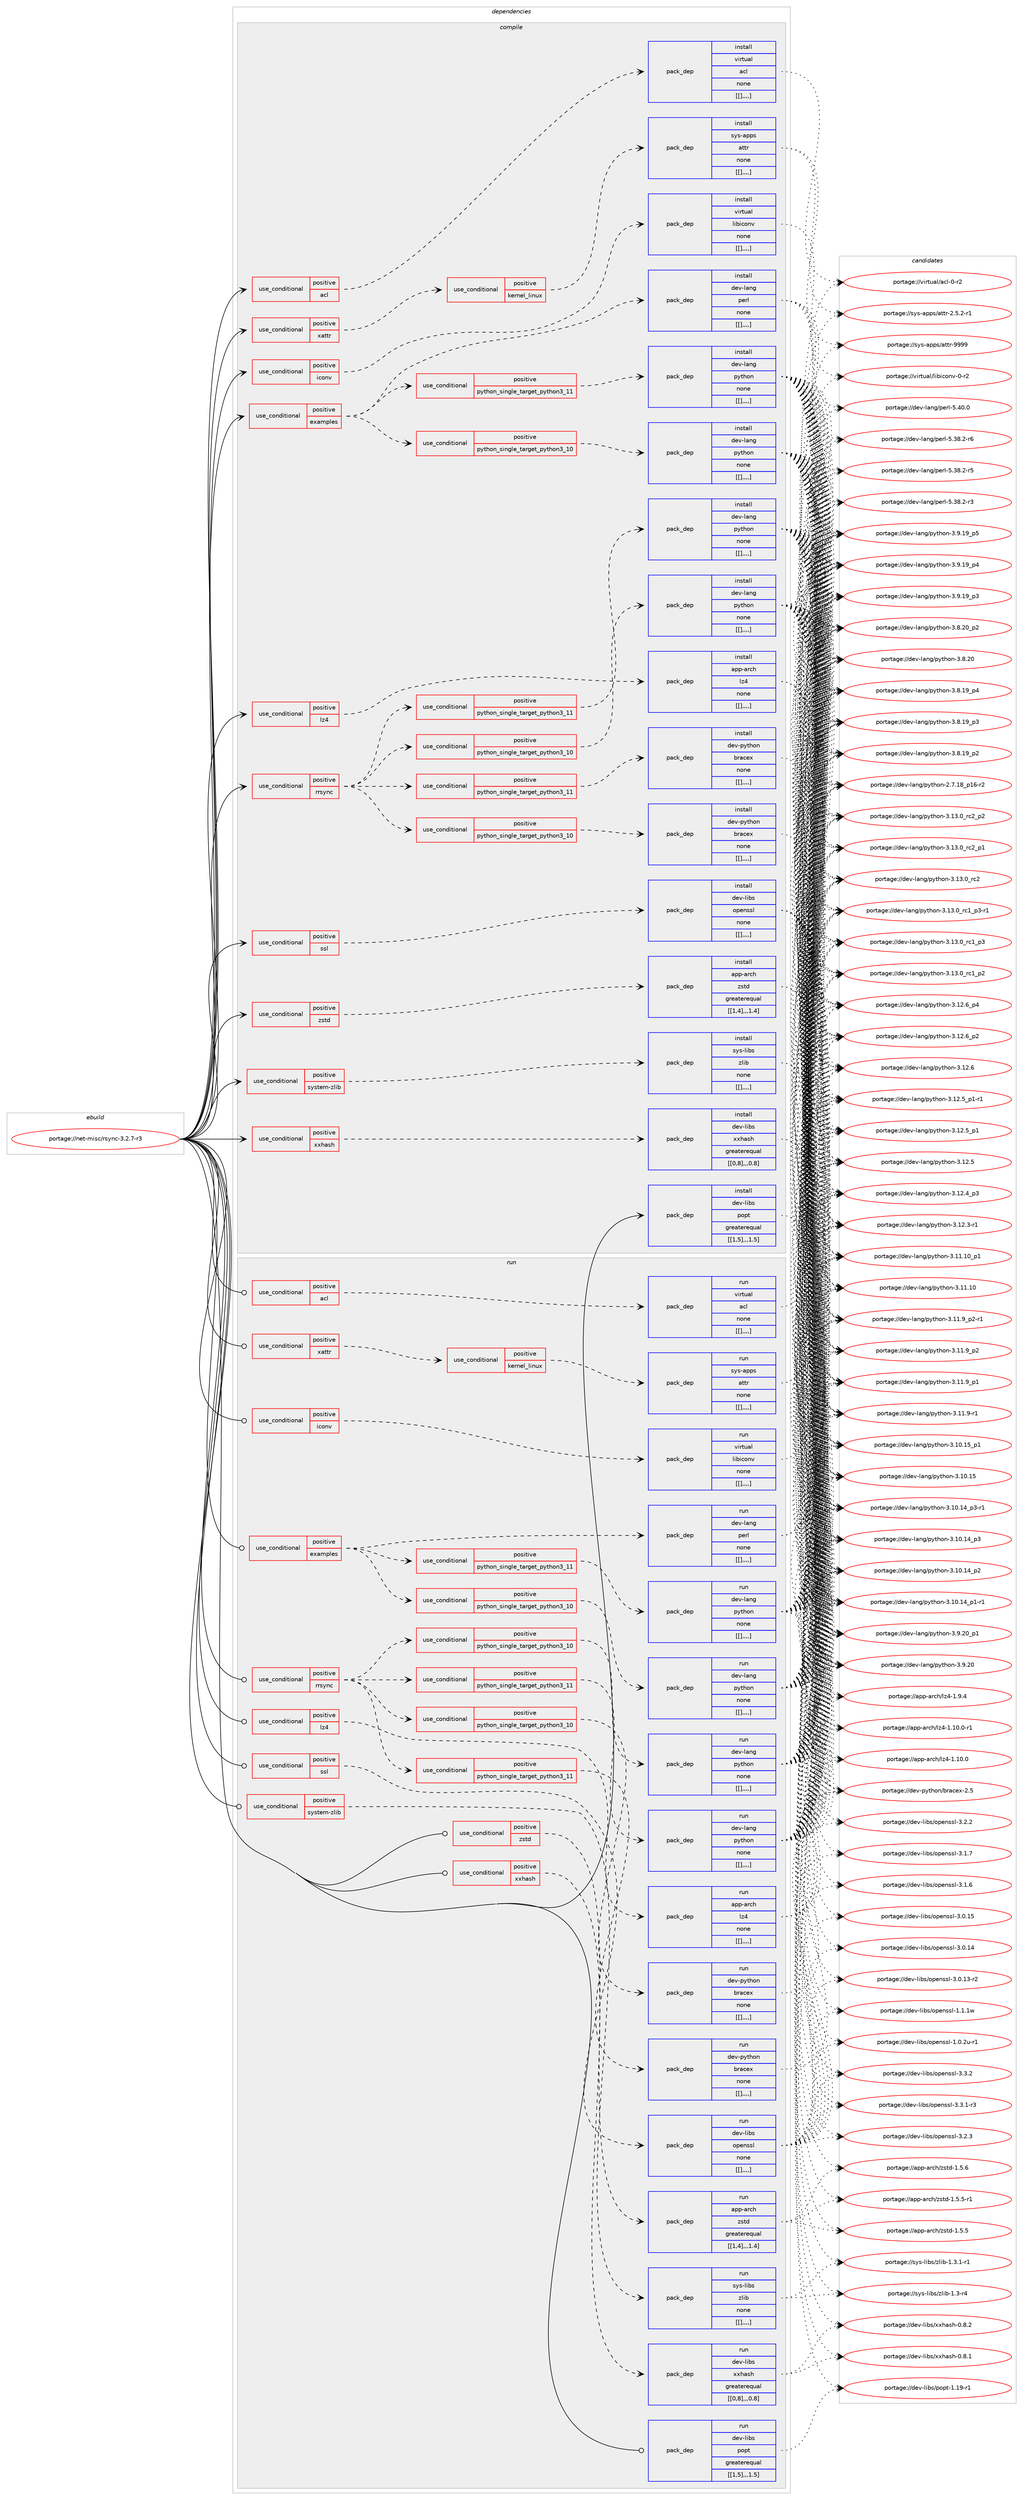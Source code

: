 digraph prolog {

# *************
# Graph options
# *************

newrank=true;
concentrate=true;
compound=true;
graph [rankdir=LR,fontname=Helvetica,fontsize=10,ranksep=1.5];#, ranksep=2.5, nodesep=0.2];
edge  [arrowhead=vee];
node  [fontname=Helvetica,fontsize=10];

# **********
# The ebuild
# **********

subgraph cluster_leftcol {
color=gray;
label=<<i>ebuild</i>>;
id [label="portage://net-misc/rsync-3.2.7-r3", color=red, width=4, href="../net-misc/rsync-3.2.7-r3.svg"];
}

# ****************
# The dependencies
# ****************

subgraph cluster_midcol {
color=gray;
label=<<i>dependencies</i>>;
subgraph cluster_compile {
fillcolor="#eeeeee";
style=filled;
label=<<i>compile</i>>;
subgraph cond1569 {
dependency4340 [label=<<TABLE BORDER="0" CELLBORDER="1" CELLSPACING="0" CELLPADDING="4"><TR><TD ROWSPAN="3" CELLPADDING="10">use_conditional</TD></TR><TR><TD>positive</TD></TR><TR><TD>acl</TD></TR></TABLE>>, shape=none, color=red];
subgraph pack2759 {
dependency4341 [label=<<TABLE BORDER="0" CELLBORDER="1" CELLSPACING="0" CELLPADDING="4" WIDTH="220"><TR><TD ROWSPAN="6" CELLPADDING="30">pack_dep</TD></TR><TR><TD WIDTH="110">install</TD></TR><TR><TD>virtual</TD></TR><TR><TD>acl</TD></TR><TR><TD>none</TD></TR><TR><TD>[[],,,,]</TD></TR></TABLE>>, shape=none, color=blue];
}
dependency4340:e -> dependency4341:w [weight=20,style="dashed",arrowhead="vee"];
}
id:e -> dependency4340:w [weight=20,style="solid",arrowhead="vee"];
subgraph cond1570 {
dependency4342 [label=<<TABLE BORDER="0" CELLBORDER="1" CELLSPACING="0" CELLPADDING="4"><TR><TD ROWSPAN="3" CELLPADDING="10">use_conditional</TD></TR><TR><TD>positive</TD></TR><TR><TD>examples</TD></TR></TABLE>>, shape=none, color=red];
subgraph cond1571 {
dependency4343 [label=<<TABLE BORDER="0" CELLBORDER="1" CELLSPACING="0" CELLPADDING="4"><TR><TD ROWSPAN="3" CELLPADDING="10">use_conditional</TD></TR><TR><TD>positive</TD></TR><TR><TD>python_single_target_python3_10</TD></TR></TABLE>>, shape=none, color=red];
subgraph pack2760 {
dependency4344 [label=<<TABLE BORDER="0" CELLBORDER="1" CELLSPACING="0" CELLPADDING="4" WIDTH="220"><TR><TD ROWSPAN="6" CELLPADDING="30">pack_dep</TD></TR><TR><TD WIDTH="110">install</TD></TR><TR><TD>dev-lang</TD></TR><TR><TD>python</TD></TR><TR><TD>none</TD></TR><TR><TD>[[],,,,]</TD></TR></TABLE>>, shape=none, color=blue];
}
dependency4343:e -> dependency4344:w [weight=20,style="dashed",arrowhead="vee"];
}
dependency4342:e -> dependency4343:w [weight=20,style="dashed",arrowhead="vee"];
subgraph cond1572 {
dependency4345 [label=<<TABLE BORDER="0" CELLBORDER="1" CELLSPACING="0" CELLPADDING="4"><TR><TD ROWSPAN="3" CELLPADDING="10">use_conditional</TD></TR><TR><TD>positive</TD></TR><TR><TD>python_single_target_python3_11</TD></TR></TABLE>>, shape=none, color=red];
subgraph pack2761 {
dependency4346 [label=<<TABLE BORDER="0" CELLBORDER="1" CELLSPACING="0" CELLPADDING="4" WIDTH="220"><TR><TD ROWSPAN="6" CELLPADDING="30">pack_dep</TD></TR><TR><TD WIDTH="110">install</TD></TR><TR><TD>dev-lang</TD></TR><TR><TD>python</TD></TR><TR><TD>none</TD></TR><TR><TD>[[],,,,]</TD></TR></TABLE>>, shape=none, color=blue];
}
dependency4345:e -> dependency4346:w [weight=20,style="dashed",arrowhead="vee"];
}
dependency4342:e -> dependency4345:w [weight=20,style="dashed",arrowhead="vee"];
subgraph pack2762 {
dependency4347 [label=<<TABLE BORDER="0" CELLBORDER="1" CELLSPACING="0" CELLPADDING="4" WIDTH="220"><TR><TD ROWSPAN="6" CELLPADDING="30">pack_dep</TD></TR><TR><TD WIDTH="110">install</TD></TR><TR><TD>dev-lang</TD></TR><TR><TD>perl</TD></TR><TR><TD>none</TD></TR><TR><TD>[[],,,,]</TD></TR></TABLE>>, shape=none, color=blue];
}
dependency4342:e -> dependency4347:w [weight=20,style="dashed",arrowhead="vee"];
}
id:e -> dependency4342:w [weight=20,style="solid",arrowhead="vee"];
subgraph cond1573 {
dependency4348 [label=<<TABLE BORDER="0" CELLBORDER="1" CELLSPACING="0" CELLPADDING="4"><TR><TD ROWSPAN="3" CELLPADDING="10">use_conditional</TD></TR><TR><TD>positive</TD></TR><TR><TD>iconv</TD></TR></TABLE>>, shape=none, color=red];
subgraph pack2763 {
dependency4349 [label=<<TABLE BORDER="0" CELLBORDER="1" CELLSPACING="0" CELLPADDING="4" WIDTH="220"><TR><TD ROWSPAN="6" CELLPADDING="30">pack_dep</TD></TR><TR><TD WIDTH="110">install</TD></TR><TR><TD>virtual</TD></TR><TR><TD>libiconv</TD></TR><TR><TD>none</TD></TR><TR><TD>[[],,,,]</TD></TR></TABLE>>, shape=none, color=blue];
}
dependency4348:e -> dependency4349:w [weight=20,style="dashed",arrowhead="vee"];
}
id:e -> dependency4348:w [weight=20,style="solid",arrowhead="vee"];
subgraph cond1574 {
dependency4350 [label=<<TABLE BORDER="0" CELLBORDER="1" CELLSPACING="0" CELLPADDING="4"><TR><TD ROWSPAN="3" CELLPADDING="10">use_conditional</TD></TR><TR><TD>positive</TD></TR><TR><TD>lz4</TD></TR></TABLE>>, shape=none, color=red];
subgraph pack2764 {
dependency4351 [label=<<TABLE BORDER="0" CELLBORDER="1" CELLSPACING="0" CELLPADDING="4" WIDTH="220"><TR><TD ROWSPAN="6" CELLPADDING="30">pack_dep</TD></TR><TR><TD WIDTH="110">install</TD></TR><TR><TD>app-arch</TD></TR><TR><TD>lz4</TD></TR><TR><TD>none</TD></TR><TR><TD>[[],,,,]</TD></TR></TABLE>>, shape=none, color=blue];
}
dependency4350:e -> dependency4351:w [weight=20,style="dashed",arrowhead="vee"];
}
id:e -> dependency4350:w [weight=20,style="solid",arrowhead="vee"];
subgraph cond1575 {
dependency4352 [label=<<TABLE BORDER="0" CELLBORDER="1" CELLSPACING="0" CELLPADDING="4"><TR><TD ROWSPAN="3" CELLPADDING="10">use_conditional</TD></TR><TR><TD>positive</TD></TR><TR><TD>rrsync</TD></TR></TABLE>>, shape=none, color=red];
subgraph cond1576 {
dependency4353 [label=<<TABLE BORDER="0" CELLBORDER="1" CELLSPACING="0" CELLPADDING="4"><TR><TD ROWSPAN="3" CELLPADDING="10">use_conditional</TD></TR><TR><TD>positive</TD></TR><TR><TD>python_single_target_python3_10</TD></TR></TABLE>>, shape=none, color=red];
subgraph pack2765 {
dependency4354 [label=<<TABLE BORDER="0" CELLBORDER="1" CELLSPACING="0" CELLPADDING="4" WIDTH="220"><TR><TD ROWSPAN="6" CELLPADDING="30">pack_dep</TD></TR><TR><TD WIDTH="110">install</TD></TR><TR><TD>dev-lang</TD></TR><TR><TD>python</TD></TR><TR><TD>none</TD></TR><TR><TD>[[],,,,]</TD></TR></TABLE>>, shape=none, color=blue];
}
dependency4353:e -> dependency4354:w [weight=20,style="dashed",arrowhead="vee"];
}
dependency4352:e -> dependency4353:w [weight=20,style="dashed",arrowhead="vee"];
subgraph cond1577 {
dependency4355 [label=<<TABLE BORDER="0" CELLBORDER="1" CELLSPACING="0" CELLPADDING="4"><TR><TD ROWSPAN="3" CELLPADDING="10">use_conditional</TD></TR><TR><TD>positive</TD></TR><TR><TD>python_single_target_python3_11</TD></TR></TABLE>>, shape=none, color=red];
subgraph pack2766 {
dependency4356 [label=<<TABLE BORDER="0" CELLBORDER="1" CELLSPACING="0" CELLPADDING="4" WIDTH="220"><TR><TD ROWSPAN="6" CELLPADDING="30">pack_dep</TD></TR><TR><TD WIDTH="110">install</TD></TR><TR><TD>dev-lang</TD></TR><TR><TD>python</TD></TR><TR><TD>none</TD></TR><TR><TD>[[],,,,]</TD></TR></TABLE>>, shape=none, color=blue];
}
dependency4355:e -> dependency4356:w [weight=20,style="dashed",arrowhead="vee"];
}
dependency4352:e -> dependency4355:w [weight=20,style="dashed",arrowhead="vee"];
subgraph cond1578 {
dependency4357 [label=<<TABLE BORDER="0" CELLBORDER="1" CELLSPACING="0" CELLPADDING="4"><TR><TD ROWSPAN="3" CELLPADDING="10">use_conditional</TD></TR><TR><TD>positive</TD></TR><TR><TD>python_single_target_python3_10</TD></TR></TABLE>>, shape=none, color=red];
subgraph pack2767 {
dependency4358 [label=<<TABLE BORDER="0" CELLBORDER="1" CELLSPACING="0" CELLPADDING="4" WIDTH="220"><TR><TD ROWSPAN="6" CELLPADDING="30">pack_dep</TD></TR><TR><TD WIDTH="110">install</TD></TR><TR><TD>dev-python</TD></TR><TR><TD>bracex</TD></TR><TR><TD>none</TD></TR><TR><TD>[[],,,,]</TD></TR></TABLE>>, shape=none, color=blue];
}
dependency4357:e -> dependency4358:w [weight=20,style="dashed",arrowhead="vee"];
}
dependency4352:e -> dependency4357:w [weight=20,style="dashed",arrowhead="vee"];
subgraph cond1579 {
dependency4359 [label=<<TABLE BORDER="0" CELLBORDER="1" CELLSPACING="0" CELLPADDING="4"><TR><TD ROWSPAN="3" CELLPADDING="10">use_conditional</TD></TR><TR><TD>positive</TD></TR><TR><TD>python_single_target_python3_11</TD></TR></TABLE>>, shape=none, color=red];
subgraph pack2768 {
dependency4360 [label=<<TABLE BORDER="0" CELLBORDER="1" CELLSPACING="0" CELLPADDING="4" WIDTH="220"><TR><TD ROWSPAN="6" CELLPADDING="30">pack_dep</TD></TR><TR><TD WIDTH="110">install</TD></TR><TR><TD>dev-python</TD></TR><TR><TD>bracex</TD></TR><TR><TD>none</TD></TR><TR><TD>[[],,,,]</TD></TR></TABLE>>, shape=none, color=blue];
}
dependency4359:e -> dependency4360:w [weight=20,style="dashed",arrowhead="vee"];
}
dependency4352:e -> dependency4359:w [weight=20,style="dashed",arrowhead="vee"];
}
id:e -> dependency4352:w [weight=20,style="solid",arrowhead="vee"];
subgraph cond1580 {
dependency4361 [label=<<TABLE BORDER="0" CELLBORDER="1" CELLSPACING="0" CELLPADDING="4"><TR><TD ROWSPAN="3" CELLPADDING="10">use_conditional</TD></TR><TR><TD>positive</TD></TR><TR><TD>ssl</TD></TR></TABLE>>, shape=none, color=red];
subgraph pack2769 {
dependency4362 [label=<<TABLE BORDER="0" CELLBORDER="1" CELLSPACING="0" CELLPADDING="4" WIDTH="220"><TR><TD ROWSPAN="6" CELLPADDING="30">pack_dep</TD></TR><TR><TD WIDTH="110">install</TD></TR><TR><TD>dev-libs</TD></TR><TR><TD>openssl</TD></TR><TR><TD>none</TD></TR><TR><TD>[[],,,,]</TD></TR></TABLE>>, shape=none, color=blue];
}
dependency4361:e -> dependency4362:w [weight=20,style="dashed",arrowhead="vee"];
}
id:e -> dependency4361:w [weight=20,style="solid",arrowhead="vee"];
subgraph cond1581 {
dependency4363 [label=<<TABLE BORDER="0" CELLBORDER="1" CELLSPACING="0" CELLPADDING="4"><TR><TD ROWSPAN="3" CELLPADDING="10">use_conditional</TD></TR><TR><TD>positive</TD></TR><TR><TD>system-zlib</TD></TR></TABLE>>, shape=none, color=red];
subgraph pack2770 {
dependency4364 [label=<<TABLE BORDER="0" CELLBORDER="1" CELLSPACING="0" CELLPADDING="4" WIDTH="220"><TR><TD ROWSPAN="6" CELLPADDING="30">pack_dep</TD></TR><TR><TD WIDTH="110">install</TD></TR><TR><TD>sys-libs</TD></TR><TR><TD>zlib</TD></TR><TR><TD>none</TD></TR><TR><TD>[[],,,,]</TD></TR></TABLE>>, shape=none, color=blue];
}
dependency4363:e -> dependency4364:w [weight=20,style="dashed",arrowhead="vee"];
}
id:e -> dependency4363:w [weight=20,style="solid",arrowhead="vee"];
subgraph cond1582 {
dependency4365 [label=<<TABLE BORDER="0" CELLBORDER="1" CELLSPACING="0" CELLPADDING="4"><TR><TD ROWSPAN="3" CELLPADDING="10">use_conditional</TD></TR><TR><TD>positive</TD></TR><TR><TD>xattr</TD></TR></TABLE>>, shape=none, color=red];
subgraph cond1583 {
dependency4366 [label=<<TABLE BORDER="0" CELLBORDER="1" CELLSPACING="0" CELLPADDING="4"><TR><TD ROWSPAN="3" CELLPADDING="10">use_conditional</TD></TR><TR><TD>positive</TD></TR><TR><TD>kernel_linux</TD></TR></TABLE>>, shape=none, color=red];
subgraph pack2771 {
dependency4367 [label=<<TABLE BORDER="0" CELLBORDER="1" CELLSPACING="0" CELLPADDING="4" WIDTH="220"><TR><TD ROWSPAN="6" CELLPADDING="30">pack_dep</TD></TR><TR><TD WIDTH="110">install</TD></TR><TR><TD>sys-apps</TD></TR><TR><TD>attr</TD></TR><TR><TD>none</TD></TR><TR><TD>[[],,,,]</TD></TR></TABLE>>, shape=none, color=blue];
}
dependency4366:e -> dependency4367:w [weight=20,style="dashed",arrowhead="vee"];
}
dependency4365:e -> dependency4366:w [weight=20,style="dashed",arrowhead="vee"];
}
id:e -> dependency4365:w [weight=20,style="solid",arrowhead="vee"];
subgraph cond1584 {
dependency4368 [label=<<TABLE BORDER="0" CELLBORDER="1" CELLSPACING="0" CELLPADDING="4"><TR><TD ROWSPAN="3" CELLPADDING="10">use_conditional</TD></TR><TR><TD>positive</TD></TR><TR><TD>xxhash</TD></TR></TABLE>>, shape=none, color=red];
subgraph pack2772 {
dependency4369 [label=<<TABLE BORDER="0" CELLBORDER="1" CELLSPACING="0" CELLPADDING="4" WIDTH="220"><TR><TD ROWSPAN="6" CELLPADDING="30">pack_dep</TD></TR><TR><TD WIDTH="110">install</TD></TR><TR><TD>dev-libs</TD></TR><TR><TD>xxhash</TD></TR><TR><TD>greaterequal</TD></TR><TR><TD>[[0,8],,,0.8]</TD></TR></TABLE>>, shape=none, color=blue];
}
dependency4368:e -> dependency4369:w [weight=20,style="dashed",arrowhead="vee"];
}
id:e -> dependency4368:w [weight=20,style="solid",arrowhead="vee"];
subgraph cond1585 {
dependency4370 [label=<<TABLE BORDER="0" CELLBORDER="1" CELLSPACING="0" CELLPADDING="4"><TR><TD ROWSPAN="3" CELLPADDING="10">use_conditional</TD></TR><TR><TD>positive</TD></TR><TR><TD>zstd</TD></TR></TABLE>>, shape=none, color=red];
subgraph pack2773 {
dependency4371 [label=<<TABLE BORDER="0" CELLBORDER="1" CELLSPACING="0" CELLPADDING="4" WIDTH="220"><TR><TD ROWSPAN="6" CELLPADDING="30">pack_dep</TD></TR><TR><TD WIDTH="110">install</TD></TR><TR><TD>app-arch</TD></TR><TR><TD>zstd</TD></TR><TR><TD>greaterequal</TD></TR><TR><TD>[[1,4],,,1.4]</TD></TR></TABLE>>, shape=none, color=blue];
}
dependency4370:e -> dependency4371:w [weight=20,style="dashed",arrowhead="vee"];
}
id:e -> dependency4370:w [weight=20,style="solid",arrowhead="vee"];
subgraph pack2774 {
dependency4372 [label=<<TABLE BORDER="0" CELLBORDER="1" CELLSPACING="0" CELLPADDING="4" WIDTH="220"><TR><TD ROWSPAN="6" CELLPADDING="30">pack_dep</TD></TR><TR><TD WIDTH="110">install</TD></TR><TR><TD>dev-libs</TD></TR><TR><TD>popt</TD></TR><TR><TD>greaterequal</TD></TR><TR><TD>[[1,5],,,1.5]</TD></TR></TABLE>>, shape=none, color=blue];
}
id:e -> dependency4372:w [weight=20,style="solid",arrowhead="vee"];
}
subgraph cluster_compileandrun {
fillcolor="#eeeeee";
style=filled;
label=<<i>compile and run</i>>;
}
subgraph cluster_run {
fillcolor="#eeeeee";
style=filled;
label=<<i>run</i>>;
subgraph cond1586 {
dependency4373 [label=<<TABLE BORDER="0" CELLBORDER="1" CELLSPACING="0" CELLPADDING="4"><TR><TD ROWSPAN="3" CELLPADDING="10">use_conditional</TD></TR><TR><TD>positive</TD></TR><TR><TD>acl</TD></TR></TABLE>>, shape=none, color=red];
subgraph pack2775 {
dependency4374 [label=<<TABLE BORDER="0" CELLBORDER="1" CELLSPACING="0" CELLPADDING="4" WIDTH="220"><TR><TD ROWSPAN="6" CELLPADDING="30">pack_dep</TD></TR><TR><TD WIDTH="110">run</TD></TR><TR><TD>virtual</TD></TR><TR><TD>acl</TD></TR><TR><TD>none</TD></TR><TR><TD>[[],,,,]</TD></TR></TABLE>>, shape=none, color=blue];
}
dependency4373:e -> dependency4374:w [weight=20,style="dashed",arrowhead="vee"];
}
id:e -> dependency4373:w [weight=20,style="solid",arrowhead="odot"];
subgraph cond1587 {
dependency4375 [label=<<TABLE BORDER="0" CELLBORDER="1" CELLSPACING="0" CELLPADDING="4"><TR><TD ROWSPAN="3" CELLPADDING="10">use_conditional</TD></TR><TR><TD>positive</TD></TR><TR><TD>examples</TD></TR></TABLE>>, shape=none, color=red];
subgraph cond1588 {
dependency4376 [label=<<TABLE BORDER="0" CELLBORDER="1" CELLSPACING="0" CELLPADDING="4"><TR><TD ROWSPAN="3" CELLPADDING="10">use_conditional</TD></TR><TR><TD>positive</TD></TR><TR><TD>python_single_target_python3_10</TD></TR></TABLE>>, shape=none, color=red];
subgraph pack2776 {
dependency4377 [label=<<TABLE BORDER="0" CELLBORDER="1" CELLSPACING="0" CELLPADDING="4" WIDTH="220"><TR><TD ROWSPAN="6" CELLPADDING="30">pack_dep</TD></TR><TR><TD WIDTH="110">run</TD></TR><TR><TD>dev-lang</TD></TR><TR><TD>python</TD></TR><TR><TD>none</TD></TR><TR><TD>[[],,,,]</TD></TR></TABLE>>, shape=none, color=blue];
}
dependency4376:e -> dependency4377:w [weight=20,style="dashed",arrowhead="vee"];
}
dependency4375:e -> dependency4376:w [weight=20,style="dashed",arrowhead="vee"];
subgraph cond1589 {
dependency4378 [label=<<TABLE BORDER="0" CELLBORDER="1" CELLSPACING="0" CELLPADDING="4"><TR><TD ROWSPAN="3" CELLPADDING="10">use_conditional</TD></TR><TR><TD>positive</TD></TR><TR><TD>python_single_target_python3_11</TD></TR></TABLE>>, shape=none, color=red];
subgraph pack2777 {
dependency4379 [label=<<TABLE BORDER="0" CELLBORDER="1" CELLSPACING="0" CELLPADDING="4" WIDTH="220"><TR><TD ROWSPAN="6" CELLPADDING="30">pack_dep</TD></TR><TR><TD WIDTH="110">run</TD></TR><TR><TD>dev-lang</TD></TR><TR><TD>python</TD></TR><TR><TD>none</TD></TR><TR><TD>[[],,,,]</TD></TR></TABLE>>, shape=none, color=blue];
}
dependency4378:e -> dependency4379:w [weight=20,style="dashed",arrowhead="vee"];
}
dependency4375:e -> dependency4378:w [weight=20,style="dashed",arrowhead="vee"];
subgraph pack2778 {
dependency4380 [label=<<TABLE BORDER="0" CELLBORDER="1" CELLSPACING="0" CELLPADDING="4" WIDTH="220"><TR><TD ROWSPAN="6" CELLPADDING="30">pack_dep</TD></TR><TR><TD WIDTH="110">run</TD></TR><TR><TD>dev-lang</TD></TR><TR><TD>perl</TD></TR><TR><TD>none</TD></TR><TR><TD>[[],,,,]</TD></TR></TABLE>>, shape=none, color=blue];
}
dependency4375:e -> dependency4380:w [weight=20,style="dashed",arrowhead="vee"];
}
id:e -> dependency4375:w [weight=20,style="solid",arrowhead="odot"];
subgraph cond1590 {
dependency4381 [label=<<TABLE BORDER="0" CELLBORDER="1" CELLSPACING="0" CELLPADDING="4"><TR><TD ROWSPAN="3" CELLPADDING="10">use_conditional</TD></TR><TR><TD>positive</TD></TR><TR><TD>iconv</TD></TR></TABLE>>, shape=none, color=red];
subgraph pack2779 {
dependency4382 [label=<<TABLE BORDER="0" CELLBORDER="1" CELLSPACING="0" CELLPADDING="4" WIDTH="220"><TR><TD ROWSPAN="6" CELLPADDING="30">pack_dep</TD></TR><TR><TD WIDTH="110">run</TD></TR><TR><TD>virtual</TD></TR><TR><TD>libiconv</TD></TR><TR><TD>none</TD></TR><TR><TD>[[],,,,]</TD></TR></TABLE>>, shape=none, color=blue];
}
dependency4381:e -> dependency4382:w [weight=20,style="dashed",arrowhead="vee"];
}
id:e -> dependency4381:w [weight=20,style="solid",arrowhead="odot"];
subgraph cond1591 {
dependency4383 [label=<<TABLE BORDER="0" CELLBORDER="1" CELLSPACING="0" CELLPADDING="4"><TR><TD ROWSPAN="3" CELLPADDING="10">use_conditional</TD></TR><TR><TD>positive</TD></TR><TR><TD>lz4</TD></TR></TABLE>>, shape=none, color=red];
subgraph pack2780 {
dependency4384 [label=<<TABLE BORDER="0" CELLBORDER="1" CELLSPACING="0" CELLPADDING="4" WIDTH="220"><TR><TD ROWSPAN="6" CELLPADDING="30">pack_dep</TD></TR><TR><TD WIDTH="110">run</TD></TR><TR><TD>app-arch</TD></TR><TR><TD>lz4</TD></TR><TR><TD>none</TD></TR><TR><TD>[[],,,,]</TD></TR></TABLE>>, shape=none, color=blue];
}
dependency4383:e -> dependency4384:w [weight=20,style="dashed",arrowhead="vee"];
}
id:e -> dependency4383:w [weight=20,style="solid",arrowhead="odot"];
subgraph cond1592 {
dependency4385 [label=<<TABLE BORDER="0" CELLBORDER="1" CELLSPACING="0" CELLPADDING="4"><TR><TD ROWSPAN="3" CELLPADDING="10">use_conditional</TD></TR><TR><TD>positive</TD></TR><TR><TD>rrsync</TD></TR></TABLE>>, shape=none, color=red];
subgraph cond1593 {
dependency4386 [label=<<TABLE BORDER="0" CELLBORDER="1" CELLSPACING="0" CELLPADDING="4"><TR><TD ROWSPAN="3" CELLPADDING="10">use_conditional</TD></TR><TR><TD>positive</TD></TR><TR><TD>python_single_target_python3_10</TD></TR></TABLE>>, shape=none, color=red];
subgraph pack2781 {
dependency4387 [label=<<TABLE BORDER="0" CELLBORDER="1" CELLSPACING="0" CELLPADDING="4" WIDTH="220"><TR><TD ROWSPAN="6" CELLPADDING="30">pack_dep</TD></TR><TR><TD WIDTH="110">run</TD></TR><TR><TD>dev-lang</TD></TR><TR><TD>python</TD></TR><TR><TD>none</TD></TR><TR><TD>[[],,,,]</TD></TR></TABLE>>, shape=none, color=blue];
}
dependency4386:e -> dependency4387:w [weight=20,style="dashed",arrowhead="vee"];
}
dependency4385:e -> dependency4386:w [weight=20,style="dashed",arrowhead="vee"];
subgraph cond1594 {
dependency4388 [label=<<TABLE BORDER="0" CELLBORDER="1" CELLSPACING="0" CELLPADDING="4"><TR><TD ROWSPAN="3" CELLPADDING="10">use_conditional</TD></TR><TR><TD>positive</TD></TR><TR><TD>python_single_target_python3_11</TD></TR></TABLE>>, shape=none, color=red];
subgraph pack2782 {
dependency4389 [label=<<TABLE BORDER="0" CELLBORDER="1" CELLSPACING="0" CELLPADDING="4" WIDTH="220"><TR><TD ROWSPAN="6" CELLPADDING="30">pack_dep</TD></TR><TR><TD WIDTH="110">run</TD></TR><TR><TD>dev-lang</TD></TR><TR><TD>python</TD></TR><TR><TD>none</TD></TR><TR><TD>[[],,,,]</TD></TR></TABLE>>, shape=none, color=blue];
}
dependency4388:e -> dependency4389:w [weight=20,style="dashed",arrowhead="vee"];
}
dependency4385:e -> dependency4388:w [weight=20,style="dashed",arrowhead="vee"];
subgraph cond1595 {
dependency4390 [label=<<TABLE BORDER="0" CELLBORDER="1" CELLSPACING="0" CELLPADDING="4"><TR><TD ROWSPAN="3" CELLPADDING="10">use_conditional</TD></TR><TR><TD>positive</TD></TR><TR><TD>python_single_target_python3_10</TD></TR></TABLE>>, shape=none, color=red];
subgraph pack2783 {
dependency4391 [label=<<TABLE BORDER="0" CELLBORDER="1" CELLSPACING="0" CELLPADDING="4" WIDTH="220"><TR><TD ROWSPAN="6" CELLPADDING="30">pack_dep</TD></TR><TR><TD WIDTH="110">run</TD></TR><TR><TD>dev-python</TD></TR><TR><TD>bracex</TD></TR><TR><TD>none</TD></TR><TR><TD>[[],,,,]</TD></TR></TABLE>>, shape=none, color=blue];
}
dependency4390:e -> dependency4391:w [weight=20,style="dashed",arrowhead="vee"];
}
dependency4385:e -> dependency4390:w [weight=20,style="dashed",arrowhead="vee"];
subgraph cond1596 {
dependency4392 [label=<<TABLE BORDER="0" CELLBORDER="1" CELLSPACING="0" CELLPADDING="4"><TR><TD ROWSPAN="3" CELLPADDING="10">use_conditional</TD></TR><TR><TD>positive</TD></TR><TR><TD>python_single_target_python3_11</TD></TR></TABLE>>, shape=none, color=red];
subgraph pack2784 {
dependency4393 [label=<<TABLE BORDER="0" CELLBORDER="1" CELLSPACING="0" CELLPADDING="4" WIDTH="220"><TR><TD ROWSPAN="6" CELLPADDING="30">pack_dep</TD></TR><TR><TD WIDTH="110">run</TD></TR><TR><TD>dev-python</TD></TR><TR><TD>bracex</TD></TR><TR><TD>none</TD></TR><TR><TD>[[],,,,]</TD></TR></TABLE>>, shape=none, color=blue];
}
dependency4392:e -> dependency4393:w [weight=20,style="dashed",arrowhead="vee"];
}
dependency4385:e -> dependency4392:w [weight=20,style="dashed",arrowhead="vee"];
}
id:e -> dependency4385:w [weight=20,style="solid",arrowhead="odot"];
subgraph cond1597 {
dependency4394 [label=<<TABLE BORDER="0" CELLBORDER="1" CELLSPACING="0" CELLPADDING="4"><TR><TD ROWSPAN="3" CELLPADDING="10">use_conditional</TD></TR><TR><TD>positive</TD></TR><TR><TD>ssl</TD></TR></TABLE>>, shape=none, color=red];
subgraph pack2785 {
dependency4395 [label=<<TABLE BORDER="0" CELLBORDER="1" CELLSPACING="0" CELLPADDING="4" WIDTH="220"><TR><TD ROWSPAN="6" CELLPADDING="30">pack_dep</TD></TR><TR><TD WIDTH="110">run</TD></TR><TR><TD>dev-libs</TD></TR><TR><TD>openssl</TD></TR><TR><TD>none</TD></TR><TR><TD>[[],,,,]</TD></TR></TABLE>>, shape=none, color=blue];
}
dependency4394:e -> dependency4395:w [weight=20,style="dashed",arrowhead="vee"];
}
id:e -> dependency4394:w [weight=20,style="solid",arrowhead="odot"];
subgraph cond1598 {
dependency4396 [label=<<TABLE BORDER="0" CELLBORDER="1" CELLSPACING="0" CELLPADDING="4"><TR><TD ROWSPAN="3" CELLPADDING="10">use_conditional</TD></TR><TR><TD>positive</TD></TR><TR><TD>system-zlib</TD></TR></TABLE>>, shape=none, color=red];
subgraph pack2786 {
dependency4397 [label=<<TABLE BORDER="0" CELLBORDER="1" CELLSPACING="0" CELLPADDING="4" WIDTH="220"><TR><TD ROWSPAN="6" CELLPADDING="30">pack_dep</TD></TR><TR><TD WIDTH="110">run</TD></TR><TR><TD>sys-libs</TD></TR><TR><TD>zlib</TD></TR><TR><TD>none</TD></TR><TR><TD>[[],,,,]</TD></TR></TABLE>>, shape=none, color=blue];
}
dependency4396:e -> dependency4397:w [weight=20,style="dashed",arrowhead="vee"];
}
id:e -> dependency4396:w [weight=20,style="solid",arrowhead="odot"];
subgraph cond1599 {
dependency4398 [label=<<TABLE BORDER="0" CELLBORDER="1" CELLSPACING="0" CELLPADDING="4"><TR><TD ROWSPAN="3" CELLPADDING="10">use_conditional</TD></TR><TR><TD>positive</TD></TR><TR><TD>xattr</TD></TR></TABLE>>, shape=none, color=red];
subgraph cond1600 {
dependency4399 [label=<<TABLE BORDER="0" CELLBORDER="1" CELLSPACING="0" CELLPADDING="4"><TR><TD ROWSPAN="3" CELLPADDING="10">use_conditional</TD></TR><TR><TD>positive</TD></TR><TR><TD>kernel_linux</TD></TR></TABLE>>, shape=none, color=red];
subgraph pack2787 {
dependency4400 [label=<<TABLE BORDER="0" CELLBORDER="1" CELLSPACING="0" CELLPADDING="4" WIDTH="220"><TR><TD ROWSPAN="6" CELLPADDING="30">pack_dep</TD></TR><TR><TD WIDTH="110">run</TD></TR><TR><TD>sys-apps</TD></TR><TR><TD>attr</TD></TR><TR><TD>none</TD></TR><TR><TD>[[],,,,]</TD></TR></TABLE>>, shape=none, color=blue];
}
dependency4399:e -> dependency4400:w [weight=20,style="dashed",arrowhead="vee"];
}
dependency4398:e -> dependency4399:w [weight=20,style="dashed",arrowhead="vee"];
}
id:e -> dependency4398:w [weight=20,style="solid",arrowhead="odot"];
subgraph cond1601 {
dependency4401 [label=<<TABLE BORDER="0" CELLBORDER="1" CELLSPACING="0" CELLPADDING="4"><TR><TD ROWSPAN="3" CELLPADDING="10">use_conditional</TD></TR><TR><TD>positive</TD></TR><TR><TD>xxhash</TD></TR></TABLE>>, shape=none, color=red];
subgraph pack2788 {
dependency4402 [label=<<TABLE BORDER="0" CELLBORDER="1" CELLSPACING="0" CELLPADDING="4" WIDTH="220"><TR><TD ROWSPAN="6" CELLPADDING="30">pack_dep</TD></TR><TR><TD WIDTH="110">run</TD></TR><TR><TD>dev-libs</TD></TR><TR><TD>xxhash</TD></TR><TR><TD>greaterequal</TD></TR><TR><TD>[[0,8],,,0.8]</TD></TR></TABLE>>, shape=none, color=blue];
}
dependency4401:e -> dependency4402:w [weight=20,style="dashed",arrowhead="vee"];
}
id:e -> dependency4401:w [weight=20,style="solid",arrowhead="odot"];
subgraph cond1602 {
dependency4403 [label=<<TABLE BORDER="0" CELLBORDER="1" CELLSPACING="0" CELLPADDING="4"><TR><TD ROWSPAN="3" CELLPADDING="10">use_conditional</TD></TR><TR><TD>positive</TD></TR><TR><TD>zstd</TD></TR></TABLE>>, shape=none, color=red];
subgraph pack2789 {
dependency4404 [label=<<TABLE BORDER="0" CELLBORDER="1" CELLSPACING="0" CELLPADDING="4" WIDTH="220"><TR><TD ROWSPAN="6" CELLPADDING="30">pack_dep</TD></TR><TR><TD WIDTH="110">run</TD></TR><TR><TD>app-arch</TD></TR><TR><TD>zstd</TD></TR><TR><TD>greaterequal</TD></TR><TR><TD>[[1,4],,,1.4]</TD></TR></TABLE>>, shape=none, color=blue];
}
dependency4403:e -> dependency4404:w [weight=20,style="dashed",arrowhead="vee"];
}
id:e -> dependency4403:w [weight=20,style="solid",arrowhead="odot"];
subgraph pack2790 {
dependency4405 [label=<<TABLE BORDER="0" CELLBORDER="1" CELLSPACING="0" CELLPADDING="4" WIDTH="220"><TR><TD ROWSPAN="6" CELLPADDING="30">pack_dep</TD></TR><TR><TD WIDTH="110">run</TD></TR><TR><TD>dev-libs</TD></TR><TR><TD>popt</TD></TR><TR><TD>greaterequal</TD></TR><TR><TD>[[1,5],,,1.5]</TD></TR></TABLE>>, shape=none, color=blue];
}
id:e -> dependency4405:w [weight=20,style="solid",arrowhead="odot"];
}
}

# **************
# The candidates
# **************

subgraph cluster_choices {
rank=same;
color=gray;
label=<<i>candidates</i>>;

subgraph choice2759 {
color=black;
nodesep=1;
choice1181051141161179710847979910845484511450 [label="portage://virtual/acl-0-r2", color=red, width=4,href="../virtual/acl-0-r2.svg"];
dependency4341:e -> choice1181051141161179710847979910845484511450:w [style=dotted,weight="100"];
}
subgraph choice2760 {
color=black;
nodesep=1;
choice100101118451089711010347112121116104111110455146495146489511499509511250 [label="portage://dev-lang/python-3.13.0_rc2_p2", color=red, width=4,href="../dev-lang/python-3.13.0_rc2_p2.svg"];
choice100101118451089711010347112121116104111110455146495146489511499509511249 [label="portage://dev-lang/python-3.13.0_rc2_p1", color=red, width=4,href="../dev-lang/python-3.13.0_rc2_p1.svg"];
choice10010111845108971101034711212111610411111045514649514648951149950 [label="portage://dev-lang/python-3.13.0_rc2", color=red, width=4,href="../dev-lang/python-3.13.0_rc2.svg"];
choice1001011184510897110103471121211161041111104551464951464895114994995112514511449 [label="portage://dev-lang/python-3.13.0_rc1_p3-r1", color=red, width=4,href="../dev-lang/python-3.13.0_rc1_p3-r1.svg"];
choice100101118451089711010347112121116104111110455146495146489511499499511251 [label="portage://dev-lang/python-3.13.0_rc1_p3", color=red, width=4,href="../dev-lang/python-3.13.0_rc1_p3.svg"];
choice100101118451089711010347112121116104111110455146495146489511499499511250 [label="portage://dev-lang/python-3.13.0_rc1_p2", color=red, width=4,href="../dev-lang/python-3.13.0_rc1_p2.svg"];
choice100101118451089711010347112121116104111110455146495046549511252 [label="portage://dev-lang/python-3.12.6_p4", color=red, width=4,href="../dev-lang/python-3.12.6_p4.svg"];
choice100101118451089711010347112121116104111110455146495046549511250 [label="portage://dev-lang/python-3.12.6_p2", color=red, width=4,href="../dev-lang/python-3.12.6_p2.svg"];
choice10010111845108971101034711212111610411111045514649504654 [label="portage://dev-lang/python-3.12.6", color=red, width=4,href="../dev-lang/python-3.12.6.svg"];
choice1001011184510897110103471121211161041111104551464950465395112494511449 [label="portage://dev-lang/python-3.12.5_p1-r1", color=red, width=4,href="../dev-lang/python-3.12.5_p1-r1.svg"];
choice100101118451089711010347112121116104111110455146495046539511249 [label="portage://dev-lang/python-3.12.5_p1", color=red, width=4,href="../dev-lang/python-3.12.5_p1.svg"];
choice10010111845108971101034711212111610411111045514649504653 [label="portage://dev-lang/python-3.12.5", color=red, width=4,href="../dev-lang/python-3.12.5.svg"];
choice100101118451089711010347112121116104111110455146495046529511251 [label="portage://dev-lang/python-3.12.4_p3", color=red, width=4,href="../dev-lang/python-3.12.4_p3.svg"];
choice100101118451089711010347112121116104111110455146495046514511449 [label="portage://dev-lang/python-3.12.3-r1", color=red, width=4,href="../dev-lang/python-3.12.3-r1.svg"];
choice10010111845108971101034711212111610411111045514649494649489511249 [label="portage://dev-lang/python-3.11.10_p1", color=red, width=4,href="../dev-lang/python-3.11.10_p1.svg"];
choice1001011184510897110103471121211161041111104551464949464948 [label="portage://dev-lang/python-3.11.10", color=red, width=4,href="../dev-lang/python-3.11.10.svg"];
choice1001011184510897110103471121211161041111104551464949465795112504511449 [label="portage://dev-lang/python-3.11.9_p2-r1", color=red, width=4,href="../dev-lang/python-3.11.9_p2-r1.svg"];
choice100101118451089711010347112121116104111110455146494946579511250 [label="portage://dev-lang/python-3.11.9_p2", color=red, width=4,href="../dev-lang/python-3.11.9_p2.svg"];
choice100101118451089711010347112121116104111110455146494946579511249 [label="portage://dev-lang/python-3.11.9_p1", color=red, width=4,href="../dev-lang/python-3.11.9_p1.svg"];
choice100101118451089711010347112121116104111110455146494946574511449 [label="portage://dev-lang/python-3.11.9-r1", color=red, width=4,href="../dev-lang/python-3.11.9-r1.svg"];
choice10010111845108971101034711212111610411111045514649484649539511249 [label="portage://dev-lang/python-3.10.15_p1", color=red, width=4,href="../dev-lang/python-3.10.15_p1.svg"];
choice1001011184510897110103471121211161041111104551464948464953 [label="portage://dev-lang/python-3.10.15", color=red, width=4,href="../dev-lang/python-3.10.15.svg"];
choice100101118451089711010347112121116104111110455146494846495295112514511449 [label="portage://dev-lang/python-3.10.14_p3-r1", color=red, width=4,href="../dev-lang/python-3.10.14_p3-r1.svg"];
choice10010111845108971101034711212111610411111045514649484649529511251 [label="portage://dev-lang/python-3.10.14_p3", color=red, width=4,href="../dev-lang/python-3.10.14_p3.svg"];
choice10010111845108971101034711212111610411111045514649484649529511250 [label="portage://dev-lang/python-3.10.14_p2", color=red, width=4,href="../dev-lang/python-3.10.14_p2.svg"];
choice100101118451089711010347112121116104111110455146494846495295112494511449 [label="portage://dev-lang/python-3.10.14_p1-r1", color=red, width=4,href="../dev-lang/python-3.10.14_p1-r1.svg"];
choice100101118451089711010347112121116104111110455146574650489511249 [label="portage://dev-lang/python-3.9.20_p1", color=red, width=4,href="../dev-lang/python-3.9.20_p1.svg"];
choice10010111845108971101034711212111610411111045514657465048 [label="portage://dev-lang/python-3.9.20", color=red, width=4,href="../dev-lang/python-3.9.20.svg"];
choice100101118451089711010347112121116104111110455146574649579511253 [label="portage://dev-lang/python-3.9.19_p5", color=red, width=4,href="../dev-lang/python-3.9.19_p5.svg"];
choice100101118451089711010347112121116104111110455146574649579511252 [label="portage://dev-lang/python-3.9.19_p4", color=red, width=4,href="../dev-lang/python-3.9.19_p4.svg"];
choice100101118451089711010347112121116104111110455146574649579511251 [label="portage://dev-lang/python-3.9.19_p3", color=red, width=4,href="../dev-lang/python-3.9.19_p3.svg"];
choice100101118451089711010347112121116104111110455146564650489511250 [label="portage://dev-lang/python-3.8.20_p2", color=red, width=4,href="../dev-lang/python-3.8.20_p2.svg"];
choice10010111845108971101034711212111610411111045514656465048 [label="portage://dev-lang/python-3.8.20", color=red, width=4,href="../dev-lang/python-3.8.20.svg"];
choice100101118451089711010347112121116104111110455146564649579511252 [label="portage://dev-lang/python-3.8.19_p4", color=red, width=4,href="../dev-lang/python-3.8.19_p4.svg"];
choice100101118451089711010347112121116104111110455146564649579511251 [label="portage://dev-lang/python-3.8.19_p3", color=red, width=4,href="../dev-lang/python-3.8.19_p3.svg"];
choice100101118451089711010347112121116104111110455146564649579511250 [label="portage://dev-lang/python-3.8.19_p2", color=red, width=4,href="../dev-lang/python-3.8.19_p2.svg"];
choice100101118451089711010347112121116104111110455046554649569511249544511450 [label="portage://dev-lang/python-2.7.18_p16-r2", color=red, width=4,href="../dev-lang/python-2.7.18_p16-r2.svg"];
dependency4344:e -> choice100101118451089711010347112121116104111110455146495146489511499509511250:w [style=dotted,weight="100"];
dependency4344:e -> choice100101118451089711010347112121116104111110455146495146489511499509511249:w [style=dotted,weight="100"];
dependency4344:e -> choice10010111845108971101034711212111610411111045514649514648951149950:w [style=dotted,weight="100"];
dependency4344:e -> choice1001011184510897110103471121211161041111104551464951464895114994995112514511449:w [style=dotted,weight="100"];
dependency4344:e -> choice100101118451089711010347112121116104111110455146495146489511499499511251:w [style=dotted,weight="100"];
dependency4344:e -> choice100101118451089711010347112121116104111110455146495146489511499499511250:w [style=dotted,weight="100"];
dependency4344:e -> choice100101118451089711010347112121116104111110455146495046549511252:w [style=dotted,weight="100"];
dependency4344:e -> choice100101118451089711010347112121116104111110455146495046549511250:w [style=dotted,weight="100"];
dependency4344:e -> choice10010111845108971101034711212111610411111045514649504654:w [style=dotted,weight="100"];
dependency4344:e -> choice1001011184510897110103471121211161041111104551464950465395112494511449:w [style=dotted,weight="100"];
dependency4344:e -> choice100101118451089711010347112121116104111110455146495046539511249:w [style=dotted,weight="100"];
dependency4344:e -> choice10010111845108971101034711212111610411111045514649504653:w [style=dotted,weight="100"];
dependency4344:e -> choice100101118451089711010347112121116104111110455146495046529511251:w [style=dotted,weight="100"];
dependency4344:e -> choice100101118451089711010347112121116104111110455146495046514511449:w [style=dotted,weight="100"];
dependency4344:e -> choice10010111845108971101034711212111610411111045514649494649489511249:w [style=dotted,weight="100"];
dependency4344:e -> choice1001011184510897110103471121211161041111104551464949464948:w [style=dotted,weight="100"];
dependency4344:e -> choice1001011184510897110103471121211161041111104551464949465795112504511449:w [style=dotted,weight="100"];
dependency4344:e -> choice100101118451089711010347112121116104111110455146494946579511250:w [style=dotted,weight="100"];
dependency4344:e -> choice100101118451089711010347112121116104111110455146494946579511249:w [style=dotted,weight="100"];
dependency4344:e -> choice100101118451089711010347112121116104111110455146494946574511449:w [style=dotted,weight="100"];
dependency4344:e -> choice10010111845108971101034711212111610411111045514649484649539511249:w [style=dotted,weight="100"];
dependency4344:e -> choice1001011184510897110103471121211161041111104551464948464953:w [style=dotted,weight="100"];
dependency4344:e -> choice100101118451089711010347112121116104111110455146494846495295112514511449:w [style=dotted,weight="100"];
dependency4344:e -> choice10010111845108971101034711212111610411111045514649484649529511251:w [style=dotted,weight="100"];
dependency4344:e -> choice10010111845108971101034711212111610411111045514649484649529511250:w [style=dotted,weight="100"];
dependency4344:e -> choice100101118451089711010347112121116104111110455146494846495295112494511449:w [style=dotted,weight="100"];
dependency4344:e -> choice100101118451089711010347112121116104111110455146574650489511249:w [style=dotted,weight="100"];
dependency4344:e -> choice10010111845108971101034711212111610411111045514657465048:w [style=dotted,weight="100"];
dependency4344:e -> choice100101118451089711010347112121116104111110455146574649579511253:w [style=dotted,weight="100"];
dependency4344:e -> choice100101118451089711010347112121116104111110455146574649579511252:w [style=dotted,weight="100"];
dependency4344:e -> choice100101118451089711010347112121116104111110455146574649579511251:w [style=dotted,weight="100"];
dependency4344:e -> choice100101118451089711010347112121116104111110455146564650489511250:w [style=dotted,weight="100"];
dependency4344:e -> choice10010111845108971101034711212111610411111045514656465048:w [style=dotted,weight="100"];
dependency4344:e -> choice100101118451089711010347112121116104111110455146564649579511252:w [style=dotted,weight="100"];
dependency4344:e -> choice100101118451089711010347112121116104111110455146564649579511251:w [style=dotted,weight="100"];
dependency4344:e -> choice100101118451089711010347112121116104111110455146564649579511250:w [style=dotted,weight="100"];
dependency4344:e -> choice100101118451089711010347112121116104111110455046554649569511249544511450:w [style=dotted,weight="100"];
}
subgraph choice2761 {
color=black;
nodesep=1;
choice100101118451089711010347112121116104111110455146495146489511499509511250 [label="portage://dev-lang/python-3.13.0_rc2_p2", color=red, width=4,href="../dev-lang/python-3.13.0_rc2_p2.svg"];
choice100101118451089711010347112121116104111110455146495146489511499509511249 [label="portage://dev-lang/python-3.13.0_rc2_p1", color=red, width=4,href="../dev-lang/python-3.13.0_rc2_p1.svg"];
choice10010111845108971101034711212111610411111045514649514648951149950 [label="portage://dev-lang/python-3.13.0_rc2", color=red, width=4,href="../dev-lang/python-3.13.0_rc2.svg"];
choice1001011184510897110103471121211161041111104551464951464895114994995112514511449 [label="portage://dev-lang/python-3.13.0_rc1_p3-r1", color=red, width=4,href="../dev-lang/python-3.13.0_rc1_p3-r1.svg"];
choice100101118451089711010347112121116104111110455146495146489511499499511251 [label="portage://dev-lang/python-3.13.0_rc1_p3", color=red, width=4,href="../dev-lang/python-3.13.0_rc1_p3.svg"];
choice100101118451089711010347112121116104111110455146495146489511499499511250 [label="portage://dev-lang/python-3.13.0_rc1_p2", color=red, width=4,href="../dev-lang/python-3.13.0_rc1_p2.svg"];
choice100101118451089711010347112121116104111110455146495046549511252 [label="portage://dev-lang/python-3.12.6_p4", color=red, width=4,href="../dev-lang/python-3.12.6_p4.svg"];
choice100101118451089711010347112121116104111110455146495046549511250 [label="portage://dev-lang/python-3.12.6_p2", color=red, width=4,href="../dev-lang/python-3.12.6_p2.svg"];
choice10010111845108971101034711212111610411111045514649504654 [label="portage://dev-lang/python-3.12.6", color=red, width=4,href="../dev-lang/python-3.12.6.svg"];
choice1001011184510897110103471121211161041111104551464950465395112494511449 [label="portage://dev-lang/python-3.12.5_p1-r1", color=red, width=4,href="../dev-lang/python-3.12.5_p1-r1.svg"];
choice100101118451089711010347112121116104111110455146495046539511249 [label="portage://dev-lang/python-3.12.5_p1", color=red, width=4,href="../dev-lang/python-3.12.5_p1.svg"];
choice10010111845108971101034711212111610411111045514649504653 [label="portage://dev-lang/python-3.12.5", color=red, width=4,href="../dev-lang/python-3.12.5.svg"];
choice100101118451089711010347112121116104111110455146495046529511251 [label="portage://dev-lang/python-3.12.4_p3", color=red, width=4,href="../dev-lang/python-3.12.4_p3.svg"];
choice100101118451089711010347112121116104111110455146495046514511449 [label="portage://dev-lang/python-3.12.3-r1", color=red, width=4,href="../dev-lang/python-3.12.3-r1.svg"];
choice10010111845108971101034711212111610411111045514649494649489511249 [label="portage://dev-lang/python-3.11.10_p1", color=red, width=4,href="../dev-lang/python-3.11.10_p1.svg"];
choice1001011184510897110103471121211161041111104551464949464948 [label="portage://dev-lang/python-3.11.10", color=red, width=4,href="../dev-lang/python-3.11.10.svg"];
choice1001011184510897110103471121211161041111104551464949465795112504511449 [label="portage://dev-lang/python-3.11.9_p2-r1", color=red, width=4,href="../dev-lang/python-3.11.9_p2-r1.svg"];
choice100101118451089711010347112121116104111110455146494946579511250 [label="portage://dev-lang/python-3.11.9_p2", color=red, width=4,href="../dev-lang/python-3.11.9_p2.svg"];
choice100101118451089711010347112121116104111110455146494946579511249 [label="portage://dev-lang/python-3.11.9_p1", color=red, width=4,href="../dev-lang/python-3.11.9_p1.svg"];
choice100101118451089711010347112121116104111110455146494946574511449 [label="portage://dev-lang/python-3.11.9-r1", color=red, width=4,href="../dev-lang/python-3.11.9-r1.svg"];
choice10010111845108971101034711212111610411111045514649484649539511249 [label="portage://dev-lang/python-3.10.15_p1", color=red, width=4,href="../dev-lang/python-3.10.15_p1.svg"];
choice1001011184510897110103471121211161041111104551464948464953 [label="portage://dev-lang/python-3.10.15", color=red, width=4,href="../dev-lang/python-3.10.15.svg"];
choice100101118451089711010347112121116104111110455146494846495295112514511449 [label="portage://dev-lang/python-3.10.14_p3-r1", color=red, width=4,href="../dev-lang/python-3.10.14_p3-r1.svg"];
choice10010111845108971101034711212111610411111045514649484649529511251 [label="portage://dev-lang/python-3.10.14_p3", color=red, width=4,href="../dev-lang/python-3.10.14_p3.svg"];
choice10010111845108971101034711212111610411111045514649484649529511250 [label="portage://dev-lang/python-3.10.14_p2", color=red, width=4,href="../dev-lang/python-3.10.14_p2.svg"];
choice100101118451089711010347112121116104111110455146494846495295112494511449 [label="portage://dev-lang/python-3.10.14_p1-r1", color=red, width=4,href="../dev-lang/python-3.10.14_p1-r1.svg"];
choice100101118451089711010347112121116104111110455146574650489511249 [label="portage://dev-lang/python-3.9.20_p1", color=red, width=4,href="../dev-lang/python-3.9.20_p1.svg"];
choice10010111845108971101034711212111610411111045514657465048 [label="portage://dev-lang/python-3.9.20", color=red, width=4,href="../dev-lang/python-3.9.20.svg"];
choice100101118451089711010347112121116104111110455146574649579511253 [label="portage://dev-lang/python-3.9.19_p5", color=red, width=4,href="../dev-lang/python-3.9.19_p5.svg"];
choice100101118451089711010347112121116104111110455146574649579511252 [label="portage://dev-lang/python-3.9.19_p4", color=red, width=4,href="../dev-lang/python-3.9.19_p4.svg"];
choice100101118451089711010347112121116104111110455146574649579511251 [label="portage://dev-lang/python-3.9.19_p3", color=red, width=4,href="../dev-lang/python-3.9.19_p3.svg"];
choice100101118451089711010347112121116104111110455146564650489511250 [label="portage://dev-lang/python-3.8.20_p2", color=red, width=4,href="../dev-lang/python-3.8.20_p2.svg"];
choice10010111845108971101034711212111610411111045514656465048 [label="portage://dev-lang/python-3.8.20", color=red, width=4,href="../dev-lang/python-3.8.20.svg"];
choice100101118451089711010347112121116104111110455146564649579511252 [label="portage://dev-lang/python-3.8.19_p4", color=red, width=4,href="../dev-lang/python-3.8.19_p4.svg"];
choice100101118451089711010347112121116104111110455146564649579511251 [label="portage://dev-lang/python-3.8.19_p3", color=red, width=4,href="../dev-lang/python-3.8.19_p3.svg"];
choice100101118451089711010347112121116104111110455146564649579511250 [label="portage://dev-lang/python-3.8.19_p2", color=red, width=4,href="../dev-lang/python-3.8.19_p2.svg"];
choice100101118451089711010347112121116104111110455046554649569511249544511450 [label="portage://dev-lang/python-2.7.18_p16-r2", color=red, width=4,href="../dev-lang/python-2.7.18_p16-r2.svg"];
dependency4346:e -> choice100101118451089711010347112121116104111110455146495146489511499509511250:w [style=dotted,weight="100"];
dependency4346:e -> choice100101118451089711010347112121116104111110455146495146489511499509511249:w [style=dotted,weight="100"];
dependency4346:e -> choice10010111845108971101034711212111610411111045514649514648951149950:w [style=dotted,weight="100"];
dependency4346:e -> choice1001011184510897110103471121211161041111104551464951464895114994995112514511449:w [style=dotted,weight="100"];
dependency4346:e -> choice100101118451089711010347112121116104111110455146495146489511499499511251:w [style=dotted,weight="100"];
dependency4346:e -> choice100101118451089711010347112121116104111110455146495146489511499499511250:w [style=dotted,weight="100"];
dependency4346:e -> choice100101118451089711010347112121116104111110455146495046549511252:w [style=dotted,weight="100"];
dependency4346:e -> choice100101118451089711010347112121116104111110455146495046549511250:w [style=dotted,weight="100"];
dependency4346:e -> choice10010111845108971101034711212111610411111045514649504654:w [style=dotted,weight="100"];
dependency4346:e -> choice1001011184510897110103471121211161041111104551464950465395112494511449:w [style=dotted,weight="100"];
dependency4346:e -> choice100101118451089711010347112121116104111110455146495046539511249:w [style=dotted,weight="100"];
dependency4346:e -> choice10010111845108971101034711212111610411111045514649504653:w [style=dotted,weight="100"];
dependency4346:e -> choice100101118451089711010347112121116104111110455146495046529511251:w [style=dotted,weight="100"];
dependency4346:e -> choice100101118451089711010347112121116104111110455146495046514511449:w [style=dotted,weight="100"];
dependency4346:e -> choice10010111845108971101034711212111610411111045514649494649489511249:w [style=dotted,weight="100"];
dependency4346:e -> choice1001011184510897110103471121211161041111104551464949464948:w [style=dotted,weight="100"];
dependency4346:e -> choice1001011184510897110103471121211161041111104551464949465795112504511449:w [style=dotted,weight="100"];
dependency4346:e -> choice100101118451089711010347112121116104111110455146494946579511250:w [style=dotted,weight="100"];
dependency4346:e -> choice100101118451089711010347112121116104111110455146494946579511249:w [style=dotted,weight="100"];
dependency4346:e -> choice100101118451089711010347112121116104111110455146494946574511449:w [style=dotted,weight="100"];
dependency4346:e -> choice10010111845108971101034711212111610411111045514649484649539511249:w [style=dotted,weight="100"];
dependency4346:e -> choice1001011184510897110103471121211161041111104551464948464953:w [style=dotted,weight="100"];
dependency4346:e -> choice100101118451089711010347112121116104111110455146494846495295112514511449:w [style=dotted,weight="100"];
dependency4346:e -> choice10010111845108971101034711212111610411111045514649484649529511251:w [style=dotted,weight="100"];
dependency4346:e -> choice10010111845108971101034711212111610411111045514649484649529511250:w [style=dotted,weight="100"];
dependency4346:e -> choice100101118451089711010347112121116104111110455146494846495295112494511449:w [style=dotted,weight="100"];
dependency4346:e -> choice100101118451089711010347112121116104111110455146574650489511249:w [style=dotted,weight="100"];
dependency4346:e -> choice10010111845108971101034711212111610411111045514657465048:w [style=dotted,weight="100"];
dependency4346:e -> choice100101118451089711010347112121116104111110455146574649579511253:w [style=dotted,weight="100"];
dependency4346:e -> choice100101118451089711010347112121116104111110455146574649579511252:w [style=dotted,weight="100"];
dependency4346:e -> choice100101118451089711010347112121116104111110455146574649579511251:w [style=dotted,weight="100"];
dependency4346:e -> choice100101118451089711010347112121116104111110455146564650489511250:w [style=dotted,weight="100"];
dependency4346:e -> choice10010111845108971101034711212111610411111045514656465048:w [style=dotted,weight="100"];
dependency4346:e -> choice100101118451089711010347112121116104111110455146564649579511252:w [style=dotted,weight="100"];
dependency4346:e -> choice100101118451089711010347112121116104111110455146564649579511251:w [style=dotted,weight="100"];
dependency4346:e -> choice100101118451089711010347112121116104111110455146564649579511250:w [style=dotted,weight="100"];
dependency4346:e -> choice100101118451089711010347112121116104111110455046554649569511249544511450:w [style=dotted,weight="100"];
}
subgraph choice2762 {
color=black;
nodesep=1;
choice10010111845108971101034711210111410845534652484648 [label="portage://dev-lang/perl-5.40.0", color=red, width=4,href="../dev-lang/perl-5.40.0.svg"];
choice100101118451089711010347112101114108455346515646504511454 [label="portage://dev-lang/perl-5.38.2-r6", color=red, width=4,href="../dev-lang/perl-5.38.2-r6.svg"];
choice100101118451089711010347112101114108455346515646504511453 [label="portage://dev-lang/perl-5.38.2-r5", color=red, width=4,href="../dev-lang/perl-5.38.2-r5.svg"];
choice100101118451089711010347112101114108455346515646504511451 [label="portage://dev-lang/perl-5.38.2-r3", color=red, width=4,href="../dev-lang/perl-5.38.2-r3.svg"];
dependency4347:e -> choice10010111845108971101034711210111410845534652484648:w [style=dotted,weight="100"];
dependency4347:e -> choice100101118451089711010347112101114108455346515646504511454:w [style=dotted,weight="100"];
dependency4347:e -> choice100101118451089711010347112101114108455346515646504511453:w [style=dotted,weight="100"];
dependency4347:e -> choice100101118451089711010347112101114108455346515646504511451:w [style=dotted,weight="100"];
}
subgraph choice2763 {
color=black;
nodesep=1;
choice1181051141161179710847108105981059911111011845484511450 [label="portage://virtual/libiconv-0-r2", color=red, width=4,href="../virtual/libiconv-0-r2.svg"];
dependency4349:e -> choice1181051141161179710847108105981059911111011845484511450:w [style=dotted,weight="100"];
}
subgraph choice2764 {
color=black;
nodesep=1;
choice971121124597114991044710812252454946494846484511449 [label="portage://app-arch/lz4-1.10.0-r1", color=red, width=4,href="../app-arch/lz4-1.10.0-r1.svg"];
choice97112112459711499104471081225245494649484648 [label="portage://app-arch/lz4-1.10.0", color=red, width=4,href="../app-arch/lz4-1.10.0.svg"];
choice971121124597114991044710812252454946574652 [label="portage://app-arch/lz4-1.9.4", color=red, width=4,href="../app-arch/lz4-1.9.4.svg"];
dependency4351:e -> choice971121124597114991044710812252454946494846484511449:w [style=dotted,weight="100"];
dependency4351:e -> choice97112112459711499104471081225245494649484648:w [style=dotted,weight="100"];
dependency4351:e -> choice971121124597114991044710812252454946574652:w [style=dotted,weight="100"];
}
subgraph choice2765 {
color=black;
nodesep=1;
choice100101118451089711010347112121116104111110455146495146489511499509511250 [label="portage://dev-lang/python-3.13.0_rc2_p2", color=red, width=4,href="../dev-lang/python-3.13.0_rc2_p2.svg"];
choice100101118451089711010347112121116104111110455146495146489511499509511249 [label="portage://dev-lang/python-3.13.0_rc2_p1", color=red, width=4,href="../dev-lang/python-3.13.0_rc2_p1.svg"];
choice10010111845108971101034711212111610411111045514649514648951149950 [label="portage://dev-lang/python-3.13.0_rc2", color=red, width=4,href="../dev-lang/python-3.13.0_rc2.svg"];
choice1001011184510897110103471121211161041111104551464951464895114994995112514511449 [label="portage://dev-lang/python-3.13.0_rc1_p3-r1", color=red, width=4,href="../dev-lang/python-3.13.0_rc1_p3-r1.svg"];
choice100101118451089711010347112121116104111110455146495146489511499499511251 [label="portage://dev-lang/python-3.13.0_rc1_p3", color=red, width=4,href="../dev-lang/python-3.13.0_rc1_p3.svg"];
choice100101118451089711010347112121116104111110455146495146489511499499511250 [label="portage://dev-lang/python-3.13.0_rc1_p2", color=red, width=4,href="../dev-lang/python-3.13.0_rc1_p2.svg"];
choice100101118451089711010347112121116104111110455146495046549511252 [label="portage://dev-lang/python-3.12.6_p4", color=red, width=4,href="../dev-lang/python-3.12.6_p4.svg"];
choice100101118451089711010347112121116104111110455146495046549511250 [label="portage://dev-lang/python-3.12.6_p2", color=red, width=4,href="../dev-lang/python-3.12.6_p2.svg"];
choice10010111845108971101034711212111610411111045514649504654 [label="portage://dev-lang/python-3.12.6", color=red, width=4,href="../dev-lang/python-3.12.6.svg"];
choice1001011184510897110103471121211161041111104551464950465395112494511449 [label="portage://dev-lang/python-3.12.5_p1-r1", color=red, width=4,href="../dev-lang/python-3.12.5_p1-r1.svg"];
choice100101118451089711010347112121116104111110455146495046539511249 [label="portage://dev-lang/python-3.12.5_p1", color=red, width=4,href="../dev-lang/python-3.12.5_p1.svg"];
choice10010111845108971101034711212111610411111045514649504653 [label="portage://dev-lang/python-3.12.5", color=red, width=4,href="../dev-lang/python-3.12.5.svg"];
choice100101118451089711010347112121116104111110455146495046529511251 [label="portage://dev-lang/python-3.12.4_p3", color=red, width=4,href="../dev-lang/python-3.12.4_p3.svg"];
choice100101118451089711010347112121116104111110455146495046514511449 [label="portage://dev-lang/python-3.12.3-r1", color=red, width=4,href="../dev-lang/python-3.12.3-r1.svg"];
choice10010111845108971101034711212111610411111045514649494649489511249 [label="portage://dev-lang/python-3.11.10_p1", color=red, width=4,href="../dev-lang/python-3.11.10_p1.svg"];
choice1001011184510897110103471121211161041111104551464949464948 [label="portage://dev-lang/python-3.11.10", color=red, width=4,href="../dev-lang/python-3.11.10.svg"];
choice1001011184510897110103471121211161041111104551464949465795112504511449 [label="portage://dev-lang/python-3.11.9_p2-r1", color=red, width=4,href="../dev-lang/python-3.11.9_p2-r1.svg"];
choice100101118451089711010347112121116104111110455146494946579511250 [label="portage://dev-lang/python-3.11.9_p2", color=red, width=4,href="../dev-lang/python-3.11.9_p2.svg"];
choice100101118451089711010347112121116104111110455146494946579511249 [label="portage://dev-lang/python-3.11.9_p1", color=red, width=4,href="../dev-lang/python-3.11.9_p1.svg"];
choice100101118451089711010347112121116104111110455146494946574511449 [label="portage://dev-lang/python-3.11.9-r1", color=red, width=4,href="../dev-lang/python-3.11.9-r1.svg"];
choice10010111845108971101034711212111610411111045514649484649539511249 [label="portage://dev-lang/python-3.10.15_p1", color=red, width=4,href="../dev-lang/python-3.10.15_p1.svg"];
choice1001011184510897110103471121211161041111104551464948464953 [label="portage://dev-lang/python-3.10.15", color=red, width=4,href="../dev-lang/python-3.10.15.svg"];
choice100101118451089711010347112121116104111110455146494846495295112514511449 [label="portage://dev-lang/python-3.10.14_p3-r1", color=red, width=4,href="../dev-lang/python-3.10.14_p3-r1.svg"];
choice10010111845108971101034711212111610411111045514649484649529511251 [label="portage://dev-lang/python-3.10.14_p3", color=red, width=4,href="../dev-lang/python-3.10.14_p3.svg"];
choice10010111845108971101034711212111610411111045514649484649529511250 [label="portage://dev-lang/python-3.10.14_p2", color=red, width=4,href="../dev-lang/python-3.10.14_p2.svg"];
choice100101118451089711010347112121116104111110455146494846495295112494511449 [label="portage://dev-lang/python-3.10.14_p1-r1", color=red, width=4,href="../dev-lang/python-3.10.14_p1-r1.svg"];
choice100101118451089711010347112121116104111110455146574650489511249 [label="portage://dev-lang/python-3.9.20_p1", color=red, width=4,href="../dev-lang/python-3.9.20_p1.svg"];
choice10010111845108971101034711212111610411111045514657465048 [label="portage://dev-lang/python-3.9.20", color=red, width=4,href="../dev-lang/python-3.9.20.svg"];
choice100101118451089711010347112121116104111110455146574649579511253 [label="portage://dev-lang/python-3.9.19_p5", color=red, width=4,href="../dev-lang/python-3.9.19_p5.svg"];
choice100101118451089711010347112121116104111110455146574649579511252 [label="portage://dev-lang/python-3.9.19_p4", color=red, width=4,href="../dev-lang/python-3.9.19_p4.svg"];
choice100101118451089711010347112121116104111110455146574649579511251 [label="portage://dev-lang/python-3.9.19_p3", color=red, width=4,href="../dev-lang/python-3.9.19_p3.svg"];
choice100101118451089711010347112121116104111110455146564650489511250 [label="portage://dev-lang/python-3.8.20_p2", color=red, width=4,href="../dev-lang/python-3.8.20_p2.svg"];
choice10010111845108971101034711212111610411111045514656465048 [label="portage://dev-lang/python-3.8.20", color=red, width=4,href="../dev-lang/python-3.8.20.svg"];
choice100101118451089711010347112121116104111110455146564649579511252 [label="portage://dev-lang/python-3.8.19_p4", color=red, width=4,href="../dev-lang/python-3.8.19_p4.svg"];
choice100101118451089711010347112121116104111110455146564649579511251 [label="portage://dev-lang/python-3.8.19_p3", color=red, width=4,href="../dev-lang/python-3.8.19_p3.svg"];
choice100101118451089711010347112121116104111110455146564649579511250 [label="portage://dev-lang/python-3.8.19_p2", color=red, width=4,href="../dev-lang/python-3.8.19_p2.svg"];
choice100101118451089711010347112121116104111110455046554649569511249544511450 [label="portage://dev-lang/python-2.7.18_p16-r2", color=red, width=4,href="../dev-lang/python-2.7.18_p16-r2.svg"];
dependency4354:e -> choice100101118451089711010347112121116104111110455146495146489511499509511250:w [style=dotted,weight="100"];
dependency4354:e -> choice100101118451089711010347112121116104111110455146495146489511499509511249:w [style=dotted,weight="100"];
dependency4354:e -> choice10010111845108971101034711212111610411111045514649514648951149950:w [style=dotted,weight="100"];
dependency4354:e -> choice1001011184510897110103471121211161041111104551464951464895114994995112514511449:w [style=dotted,weight="100"];
dependency4354:e -> choice100101118451089711010347112121116104111110455146495146489511499499511251:w [style=dotted,weight="100"];
dependency4354:e -> choice100101118451089711010347112121116104111110455146495146489511499499511250:w [style=dotted,weight="100"];
dependency4354:e -> choice100101118451089711010347112121116104111110455146495046549511252:w [style=dotted,weight="100"];
dependency4354:e -> choice100101118451089711010347112121116104111110455146495046549511250:w [style=dotted,weight="100"];
dependency4354:e -> choice10010111845108971101034711212111610411111045514649504654:w [style=dotted,weight="100"];
dependency4354:e -> choice1001011184510897110103471121211161041111104551464950465395112494511449:w [style=dotted,weight="100"];
dependency4354:e -> choice100101118451089711010347112121116104111110455146495046539511249:w [style=dotted,weight="100"];
dependency4354:e -> choice10010111845108971101034711212111610411111045514649504653:w [style=dotted,weight="100"];
dependency4354:e -> choice100101118451089711010347112121116104111110455146495046529511251:w [style=dotted,weight="100"];
dependency4354:e -> choice100101118451089711010347112121116104111110455146495046514511449:w [style=dotted,weight="100"];
dependency4354:e -> choice10010111845108971101034711212111610411111045514649494649489511249:w [style=dotted,weight="100"];
dependency4354:e -> choice1001011184510897110103471121211161041111104551464949464948:w [style=dotted,weight="100"];
dependency4354:e -> choice1001011184510897110103471121211161041111104551464949465795112504511449:w [style=dotted,weight="100"];
dependency4354:e -> choice100101118451089711010347112121116104111110455146494946579511250:w [style=dotted,weight="100"];
dependency4354:e -> choice100101118451089711010347112121116104111110455146494946579511249:w [style=dotted,weight="100"];
dependency4354:e -> choice100101118451089711010347112121116104111110455146494946574511449:w [style=dotted,weight="100"];
dependency4354:e -> choice10010111845108971101034711212111610411111045514649484649539511249:w [style=dotted,weight="100"];
dependency4354:e -> choice1001011184510897110103471121211161041111104551464948464953:w [style=dotted,weight="100"];
dependency4354:e -> choice100101118451089711010347112121116104111110455146494846495295112514511449:w [style=dotted,weight="100"];
dependency4354:e -> choice10010111845108971101034711212111610411111045514649484649529511251:w [style=dotted,weight="100"];
dependency4354:e -> choice10010111845108971101034711212111610411111045514649484649529511250:w [style=dotted,weight="100"];
dependency4354:e -> choice100101118451089711010347112121116104111110455146494846495295112494511449:w [style=dotted,weight="100"];
dependency4354:e -> choice100101118451089711010347112121116104111110455146574650489511249:w [style=dotted,weight="100"];
dependency4354:e -> choice10010111845108971101034711212111610411111045514657465048:w [style=dotted,weight="100"];
dependency4354:e -> choice100101118451089711010347112121116104111110455146574649579511253:w [style=dotted,weight="100"];
dependency4354:e -> choice100101118451089711010347112121116104111110455146574649579511252:w [style=dotted,weight="100"];
dependency4354:e -> choice100101118451089711010347112121116104111110455146574649579511251:w [style=dotted,weight="100"];
dependency4354:e -> choice100101118451089711010347112121116104111110455146564650489511250:w [style=dotted,weight="100"];
dependency4354:e -> choice10010111845108971101034711212111610411111045514656465048:w [style=dotted,weight="100"];
dependency4354:e -> choice100101118451089711010347112121116104111110455146564649579511252:w [style=dotted,weight="100"];
dependency4354:e -> choice100101118451089711010347112121116104111110455146564649579511251:w [style=dotted,weight="100"];
dependency4354:e -> choice100101118451089711010347112121116104111110455146564649579511250:w [style=dotted,weight="100"];
dependency4354:e -> choice100101118451089711010347112121116104111110455046554649569511249544511450:w [style=dotted,weight="100"];
}
subgraph choice2766 {
color=black;
nodesep=1;
choice100101118451089711010347112121116104111110455146495146489511499509511250 [label="portage://dev-lang/python-3.13.0_rc2_p2", color=red, width=4,href="../dev-lang/python-3.13.0_rc2_p2.svg"];
choice100101118451089711010347112121116104111110455146495146489511499509511249 [label="portage://dev-lang/python-3.13.0_rc2_p1", color=red, width=4,href="../dev-lang/python-3.13.0_rc2_p1.svg"];
choice10010111845108971101034711212111610411111045514649514648951149950 [label="portage://dev-lang/python-3.13.0_rc2", color=red, width=4,href="../dev-lang/python-3.13.0_rc2.svg"];
choice1001011184510897110103471121211161041111104551464951464895114994995112514511449 [label="portage://dev-lang/python-3.13.0_rc1_p3-r1", color=red, width=4,href="../dev-lang/python-3.13.0_rc1_p3-r1.svg"];
choice100101118451089711010347112121116104111110455146495146489511499499511251 [label="portage://dev-lang/python-3.13.0_rc1_p3", color=red, width=4,href="../dev-lang/python-3.13.0_rc1_p3.svg"];
choice100101118451089711010347112121116104111110455146495146489511499499511250 [label="portage://dev-lang/python-3.13.0_rc1_p2", color=red, width=4,href="../dev-lang/python-3.13.0_rc1_p2.svg"];
choice100101118451089711010347112121116104111110455146495046549511252 [label="portage://dev-lang/python-3.12.6_p4", color=red, width=4,href="../dev-lang/python-3.12.6_p4.svg"];
choice100101118451089711010347112121116104111110455146495046549511250 [label="portage://dev-lang/python-3.12.6_p2", color=red, width=4,href="../dev-lang/python-3.12.6_p2.svg"];
choice10010111845108971101034711212111610411111045514649504654 [label="portage://dev-lang/python-3.12.6", color=red, width=4,href="../dev-lang/python-3.12.6.svg"];
choice1001011184510897110103471121211161041111104551464950465395112494511449 [label="portage://dev-lang/python-3.12.5_p1-r1", color=red, width=4,href="../dev-lang/python-3.12.5_p1-r1.svg"];
choice100101118451089711010347112121116104111110455146495046539511249 [label="portage://dev-lang/python-3.12.5_p1", color=red, width=4,href="../dev-lang/python-3.12.5_p1.svg"];
choice10010111845108971101034711212111610411111045514649504653 [label="portage://dev-lang/python-3.12.5", color=red, width=4,href="../dev-lang/python-3.12.5.svg"];
choice100101118451089711010347112121116104111110455146495046529511251 [label="portage://dev-lang/python-3.12.4_p3", color=red, width=4,href="../dev-lang/python-3.12.4_p3.svg"];
choice100101118451089711010347112121116104111110455146495046514511449 [label="portage://dev-lang/python-3.12.3-r1", color=red, width=4,href="../dev-lang/python-3.12.3-r1.svg"];
choice10010111845108971101034711212111610411111045514649494649489511249 [label="portage://dev-lang/python-3.11.10_p1", color=red, width=4,href="../dev-lang/python-3.11.10_p1.svg"];
choice1001011184510897110103471121211161041111104551464949464948 [label="portage://dev-lang/python-3.11.10", color=red, width=4,href="../dev-lang/python-3.11.10.svg"];
choice1001011184510897110103471121211161041111104551464949465795112504511449 [label="portage://dev-lang/python-3.11.9_p2-r1", color=red, width=4,href="../dev-lang/python-3.11.9_p2-r1.svg"];
choice100101118451089711010347112121116104111110455146494946579511250 [label="portage://dev-lang/python-3.11.9_p2", color=red, width=4,href="../dev-lang/python-3.11.9_p2.svg"];
choice100101118451089711010347112121116104111110455146494946579511249 [label="portage://dev-lang/python-3.11.9_p1", color=red, width=4,href="../dev-lang/python-3.11.9_p1.svg"];
choice100101118451089711010347112121116104111110455146494946574511449 [label="portage://dev-lang/python-3.11.9-r1", color=red, width=4,href="../dev-lang/python-3.11.9-r1.svg"];
choice10010111845108971101034711212111610411111045514649484649539511249 [label="portage://dev-lang/python-3.10.15_p1", color=red, width=4,href="../dev-lang/python-3.10.15_p1.svg"];
choice1001011184510897110103471121211161041111104551464948464953 [label="portage://dev-lang/python-3.10.15", color=red, width=4,href="../dev-lang/python-3.10.15.svg"];
choice100101118451089711010347112121116104111110455146494846495295112514511449 [label="portage://dev-lang/python-3.10.14_p3-r1", color=red, width=4,href="../dev-lang/python-3.10.14_p3-r1.svg"];
choice10010111845108971101034711212111610411111045514649484649529511251 [label="portage://dev-lang/python-3.10.14_p3", color=red, width=4,href="../dev-lang/python-3.10.14_p3.svg"];
choice10010111845108971101034711212111610411111045514649484649529511250 [label="portage://dev-lang/python-3.10.14_p2", color=red, width=4,href="../dev-lang/python-3.10.14_p2.svg"];
choice100101118451089711010347112121116104111110455146494846495295112494511449 [label="portage://dev-lang/python-3.10.14_p1-r1", color=red, width=4,href="../dev-lang/python-3.10.14_p1-r1.svg"];
choice100101118451089711010347112121116104111110455146574650489511249 [label="portage://dev-lang/python-3.9.20_p1", color=red, width=4,href="../dev-lang/python-3.9.20_p1.svg"];
choice10010111845108971101034711212111610411111045514657465048 [label="portage://dev-lang/python-3.9.20", color=red, width=4,href="../dev-lang/python-3.9.20.svg"];
choice100101118451089711010347112121116104111110455146574649579511253 [label="portage://dev-lang/python-3.9.19_p5", color=red, width=4,href="../dev-lang/python-3.9.19_p5.svg"];
choice100101118451089711010347112121116104111110455146574649579511252 [label="portage://dev-lang/python-3.9.19_p4", color=red, width=4,href="../dev-lang/python-3.9.19_p4.svg"];
choice100101118451089711010347112121116104111110455146574649579511251 [label="portage://dev-lang/python-3.9.19_p3", color=red, width=4,href="../dev-lang/python-3.9.19_p3.svg"];
choice100101118451089711010347112121116104111110455146564650489511250 [label="portage://dev-lang/python-3.8.20_p2", color=red, width=4,href="../dev-lang/python-3.8.20_p2.svg"];
choice10010111845108971101034711212111610411111045514656465048 [label="portage://dev-lang/python-3.8.20", color=red, width=4,href="../dev-lang/python-3.8.20.svg"];
choice100101118451089711010347112121116104111110455146564649579511252 [label="portage://dev-lang/python-3.8.19_p4", color=red, width=4,href="../dev-lang/python-3.8.19_p4.svg"];
choice100101118451089711010347112121116104111110455146564649579511251 [label="portage://dev-lang/python-3.8.19_p3", color=red, width=4,href="../dev-lang/python-3.8.19_p3.svg"];
choice100101118451089711010347112121116104111110455146564649579511250 [label="portage://dev-lang/python-3.8.19_p2", color=red, width=4,href="../dev-lang/python-3.8.19_p2.svg"];
choice100101118451089711010347112121116104111110455046554649569511249544511450 [label="portage://dev-lang/python-2.7.18_p16-r2", color=red, width=4,href="../dev-lang/python-2.7.18_p16-r2.svg"];
dependency4356:e -> choice100101118451089711010347112121116104111110455146495146489511499509511250:w [style=dotted,weight="100"];
dependency4356:e -> choice100101118451089711010347112121116104111110455146495146489511499509511249:w [style=dotted,weight="100"];
dependency4356:e -> choice10010111845108971101034711212111610411111045514649514648951149950:w [style=dotted,weight="100"];
dependency4356:e -> choice1001011184510897110103471121211161041111104551464951464895114994995112514511449:w [style=dotted,weight="100"];
dependency4356:e -> choice100101118451089711010347112121116104111110455146495146489511499499511251:w [style=dotted,weight="100"];
dependency4356:e -> choice100101118451089711010347112121116104111110455146495146489511499499511250:w [style=dotted,weight="100"];
dependency4356:e -> choice100101118451089711010347112121116104111110455146495046549511252:w [style=dotted,weight="100"];
dependency4356:e -> choice100101118451089711010347112121116104111110455146495046549511250:w [style=dotted,weight="100"];
dependency4356:e -> choice10010111845108971101034711212111610411111045514649504654:w [style=dotted,weight="100"];
dependency4356:e -> choice1001011184510897110103471121211161041111104551464950465395112494511449:w [style=dotted,weight="100"];
dependency4356:e -> choice100101118451089711010347112121116104111110455146495046539511249:w [style=dotted,weight="100"];
dependency4356:e -> choice10010111845108971101034711212111610411111045514649504653:w [style=dotted,weight="100"];
dependency4356:e -> choice100101118451089711010347112121116104111110455146495046529511251:w [style=dotted,weight="100"];
dependency4356:e -> choice100101118451089711010347112121116104111110455146495046514511449:w [style=dotted,weight="100"];
dependency4356:e -> choice10010111845108971101034711212111610411111045514649494649489511249:w [style=dotted,weight="100"];
dependency4356:e -> choice1001011184510897110103471121211161041111104551464949464948:w [style=dotted,weight="100"];
dependency4356:e -> choice1001011184510897110103471121211161041111104551464949465795112504511449:w [style=dotted,weight="100"];
dependency4356:e -> choice100101118451089711010347112121116104111110455146494946579511250:w [style=dotted,weight="100"];
dependency4356:e -> choice100101118451089711010347112121116104111110455146494946579511249:w [style=dotted,weight="100"];
dependency4356:e -> choice100101118451089711010347112121116104111110455146494946574511449:w [style=dotted,weight="100"];
dependency4356:e -> choice10010111845108971101034711212111610411111045514649484649539511249:w [style=dotted,weight="100"];
dependency4356:e -> choice1001011184510897110103471121211161041111104551464948464953:w [style=dotted,weight="100"];
dependency4356:e -> choice100101118451089711010347112121116104111110455146494846495295112514511449:w [style=dotted,weight="100"];
dependency4356:e -> choice10010111845108971101034711212111610411111045514649484649529511251:w [style=dotted,weight="100"];
dependency4356:e -> choice10010111845108971101034711212111610411111045514649484649529511250:w [style=dotted,weight="100"];
dependency4356:e -> choice100101118451089711010347112121116104111110455146494846495295112494511449:w [style=dotted,weight="100"];
dependency4356:e -> choice100101118451089711010347112121116104111110455146574650489511249:w [style=dotted,weight="100"];
dependency4356:e -> choice10010111845108971101034711212111610411111045514657465048:w [style=dotted,weight="100"];
dependency4356:e -> choice100101118451089711010347112121116104111110455146574649579511253:w [style=dotted,weight="100"];
dependency4356:e -> choice100101118451089711010347112121116104111110455146574649579511252:w [style=dotted,weight="100"];
dependency4356:e -> choice100101118451089711010347112121116104111110455146574649579511251:w [style=dotted,weight="100"];
dependency4356:e -> choice100101118451089711010347112121116104111110455146564650489511250:w [style=dotted,weight="100"];
dependency4356:e -> choice10010111845108971101034711212111610411111045514656465048:w [style=dotted,weight="100"];
dependency4356:e -> choice100101118451089711010347112121116104111110455146564649579511252:w [style=dotted,weight="100"];
dependency4356:e -> choice100101118451089711010347112121116104111110455146564649579511251:w [style=dotted,weight="100"];
dependency4356:e -> choice100101118451089711010347112121116104111110455146564649579511250:w [style=dotted,weight="100"];
dependency4356:e -> choice100101118451089711010347112121116104111110455046554649569511249544511450:w [style=dotted,weight="100"];
}
subgraph choice2767 {
color=black;
nodesep=1;
choice100101118451121211161041111104798114979910112045504653 [label="portage://dev-python/bracex-2.5", color=red, width=4,href="../dev-python/bracex-2.5.svg"];
dependency4358:e -> choice100101118451121211161041111104798114979910112045504653:w [style=dotted,weight="100"];
}
subgraph choice2768 {
color=black;
nodesep=1;
choice100101118451121211161041111104798114979910112045504653 [label="portage://dev-python/bracex-2.5", color=red, width=4,href="../dev-python/bracex-2.5.svg"];
dependency4360:e -> choice100101118451121211161041111104798114979910112045504653:w [style=dotted,weight="100"];
}
subgraph choice2769 {
color=black;
nodesep=1;
choice100101118451081059811547111112101110115115108455146514650 [label="portage://dev-libs/openssl-3.3.2", color=red, width=4,href="../dev-libs/openssl-3.3.2.svg"];
choice1001011184510810598115471111121011101151151084551465146494511451 [label="portage://dev-libs/openssl-3.3.1-r3", color=red, width=4,href="../dev-libs/openssl-3.3.1-r3.svg"];
choice100101118451081059811547111112101110115115108455146504651 [label="portage://dev-libs/openssl-3.2.3", color=red, width=4,href="../dev-libs/openssl-3.2.3.svg"];
choice100101118451081059811547111112101110115115108455146504650 [label="portage://dev-libs/openssl-3.2.2", color=red, width=4,href="../dev-libs/openssl-3.2.2.svg"];
choice100101118451081059811547111112101110115115108455146494655 [label="portage://dev-libs/openssl-3.1.7", color=red, width=4,href="../dev-libs/openssl-3.1.7.svg"];
choice100101118451081059811547111112101110115115108455146494654 [label="portage://dev-libs/openssl-3.1.6", color=red, width=4,href="../dev-libs/openssl-3.1.6.svg"];
choice10010111845108105981154711111210111011511510845514648464953 [label="portage://dev-libs/openssl-3.0.15", color=red, width=4,href="../dev-libs/openssl-3.0.15.svg"];
choice10010111845108105981154711111210111011511510845514648464952 [label="portage://dev-libs/openssl-3.0.14", color=red, width=4,href="../dev-libs/openssl-3.0.14.svg"];
choice100101118451081059811547111112101110115115108455146484649514511450 [label="portage://dev-libs/openssl-3.0.13-r2", color=red, width=4,href="../dev-libs/openssl-3.0.13-r2.svg"];
choice100101118451081059811547111112101110115115108454946494649119 [label="portage://dev-libs/openssl-1.1.1w", color=red, width=4,href="../dev-libs/openssl-1.1.1w.svg"];
choice1001011184510810598115471111121011101151151084549464846501174511449 [label="portage://dev-libs/openssl-1.0.2u-r1", color=red, width=4,href="../dev-libs/openssl-1.0.2u-r1.svg"];
dependency4362:e -> choice100101118451081059811547111112101110115115108455146514650:w [style=dotted,weight="100"];
dependency4362:e -> choice1001011184510810598115471111121011101151151084551465146494511451:w [style=dotted,weight="100"];
dependency4362:e -> choice100101118451081059811547111112101110115115108455146504651:w [style=dotted,weight="100"];
dependency4362:e -> choice100101118451081059811547111112101110115115108455146504650:w [style=dotted,weight="100"];
dependency4362:e -> choice100101118451081059811547111112101110115115108455146494655:w [style=dotted,weight="100"];
dependency4362:e -> choice100101118451081059811547111112101110115115108455146494654:w [style=dotted,weight="100"];
dependency4362:e -> choice10010111845108105981154711111210111011511510845514648464953:w [style=dotted,weight="100"];
dependency4362:e -> choice10010111845108105981154711111210111011511510845514648464952:w [style=dotted,weight="100"];
dependency4362:e -> choice100101118451081059811547111112101110115115108455146484649514511450:w [style=dotted,weight="100"];
dependency4362:e -> choice100101118451081059811547111112101110115115108454946494649119:w [style=dotted,weight="100"];
dependency4362:e -> choice1001011184510810598115471111121011101151151084549464846501174511449:w [style=dotted,weight="100"];
}
subgraph choice2770 {
color=black;
nodesep=1;
choice115121115451081059811547122108105984549465146494511449 [label="portage://sys-libs/zlib-1.3.1-r1", color=red, width=4,href="../sys-libs/zlib-1.3.1-r1.svg"];
choice11512111545108105981154712210810598454946514511452 [label="portage://sys-libs/zlib-1.3-r4", color=red, width=4,href="../sys-libs/zlib-1.3-r4.svg"];
dependency4364:e -> choice115121115451081059811547122108105984549465146494511449:w [style=dotted,weight="100"];
dependency4364:e -> choice11512111545108105981154712210810598454946514511452:w [style=dotted,weight="100"];
}
subgraph choice2771 {
color=black;
nodesep=1;
choice115121115459711211211547971161161144557575757 [label="portage://sys-apps/attr-9999", color=red, width=4,href="../sys-apps/attr-9999.svg"];
choice115121115459711211211547971161161144550465346504511449 [label="portage://sys-apps/attr-2.5.2-r1", color=red, width=4,href="../sys-apps/attr-2.5.2-r1.svg"];
dependency4367:e -> choice115121115459711211211547971161161144557575757:w [style=dotted,weight="100"];
dependency4367:e -> choice115121115459711211211547971161161144550465346504511449:w [style=dotted,weight="100"];
}
subgraph choice2772 {
color=black;
nodesep=1;
choice10010111845108105981154712012010497115104454846564650 [label="portage://dev-libs/xxhash-0.8.2", color=red, width=4,href="../dev-libs/xxhash-0.8.2.svg"];
choice10010111845108105981154712012010497115104454846564649 [label="portage://dev-libs/xxhash-0.8.1", color=red, width=4,href="../dev-libs/xxhash-0.8.1.svg"];
dependency4369:e -> choice10010111845108105981154712012010497115104454846564650:w [style=dotted,weight="100"];
dependency4369:e -> choice10010111845108105981154712012010497115104454846564649:w [style=dotted,weight="100"];
}
subgraph choice2773 {
color=black;
nodesep=1;
choice9711211245971149910447122115116100454946534654 [label="portage://app-arch/zstd-1.5.6", color=red, width=4,href="../app-arch/zstd-1.5.6.svg"];
choice97112112459711499104471221151161004549465346534511449 [label="portage://app-arch/zstd-1.5.5-r1", color=red, width=4,href="../app-arch/zstd-1.5.5-r1.svg"];
choice9711211245971149910447122115116100454946534653 [label="portage://app-arch/zstd-1.5.5", color=red, width=4,href="../app-arch/zstd-1.5.5.svg"];
dependency4371:e -> choice9711211245971149910447122115116100454946534654:w [style=dotted,weight="100"];
dependency4371:e -> choice97112112459711499104471221151161004549465346534511449:w [style=dotted,weight="100"];
dependency4371:e -> choice9711211245971149910447122115116100454946534653:w [style=dotted,weight="100"];
}
subgraph choice2774 {
color=black;
nodesep=1;
choice10010111845108105981154711211111211645494649574511449 [label="portage://dev-libs/popt-1.19-r1", color=red, width=4,href="../dev-libs/popt-1.19-r1.svg"];
dependency4372:e -> choice10010111845108105981154711211111211645494649574511449:w [style=dotted,weight="100"];
}
subgraph choice2775 {
color=black;
nodesep=1;
choice1181051141161179710847979910845484511450 [label="portage://virtual/acl-0-r2", color=red, width=4,href="../virtual/acl-0-r2.svg"];
dependency4374:e -> choice1181051141161179710847979910845484511450:w [style=dotted,weight="100"];
}
subgraph choice2776 {
color=black;
nodesep=1;
choice100101118451089711010347112121116104111110455146495146489511499509511250 [label="portage://dev-lang/python-3.13.0_rc2_p2", color=red, width=4,href="../dev-lang/python-3.13.0_rc2_p2.svg"];
choice100101118451089711010347112121116104111110455146495146489511499509511249 [label="portage://dev-lang/python-3.13.0_rc2_p1", color=red, width=4,href="../dev-lang/python-3.13.0_rc2_p1.svg"];
choice10010111845108971101034711212111610411111045514649514648951149950 [label="portage://dev-lang/python-3.13.0_rc2", color=red, width=4,href="../dev-lang/python-3.13.0_rc2.svg"];
choice1001011184510897110103471121211161041111104551464951464895114994995112514511449 [label="portage://dev-lang/python-3.13.0_rc1_p3-r1", color=red, width=4,href="../dev-lang/python-3.13.0_rc1_p3-r1.svg"];
choice100101118451089711010347112121116104111110455146495146489511499499511251 [label="portage://dev-lang/python-3.13.0_rc1_p3", color=red, width=4,href="../dev-lang/python-3.13.0_rc1_p3.svg"];
choice100101118451089711010347112121116104111110455146495146489511499499511250 [label="portage://dev-lang/python-3.13.0_rc1_p2", color=red, width=4,href="../dev-lang/python-3.13.0_rc1_p2.svg"];
choice100101118451089711010347112121116104111110455146495046549511252 [label="portage://dev-lang/python-3.12.6_p4", color=red, width=4,href="../dev-lang/python-3.12.6_p4.svg"];
choice100101118451089711010347112121116104111110455146495046549511250 [label="portage://dev-lang/python-3.12.6_p2", color=red, width=4,href="../dev-lang/python-3.12.6_p2.svg"];
choice10010111845108971101034711212111610411111045514649504654 [label="portage://dev-lang/python-3.12.6", color=red, width=4,href="../dev-lang/python-3.12.6.svg"];
choice1001011184510897110103471121211161041111104551464950465395112494511449 [label="portage://dev-lang/python-3.12.5_p1-r1", color=red, width=4,href="../dev-lang/python-3.12.5_p1-r1.svg"];
choice100101118451089711010347112121116104111110455146495046539511249 [label="portage://dev-lang/python-3.12.5_p1", color=red, width=4,href="../dev-lang/python-3.12.5_p1.svg"];
choice10010111845108971101034711212111610411111045514649504653 [label="portage://dev-lang/python-3.12.5", color=red, width=4,href="../dev-lang/python-3.12.5.svg"];
choice100101118451089711010347112121116104111110455146495046529511251 [label="portage://dev-lang/python-3.12.4_p3", color=red, width=4,href="../dev-lang/python-3.12.4_p3.svg"];
choice100101118451089711010347112121116104111110455146495046514511449 [label="portage://dev-lang/python-3.12.3-r1", color=red, width=4,href="../dev-lang/python-3.12.3-r1.svg"];
choice10010111845108971101034711212111610411111045514649494649489511249 [label="portage://dev-lang/python-3.11.10_p1", color=red, width=4,href="../dev-lang/python-3.11.10_p1.svg"];
choice1001011184510897110103471121211161041111104551464949464948 [label="portage://dev-lang/python-3.11.10", color=red, width=4,href="../dev-lang/python-3.11.10.svg"];
choice1001011184510897110103471121211161041111104551464949465795112504511449 [label="portage://dev-lang/python-3.11.9_p2-r1", color=red, width=4,href="../dev-lang/python-3.11.9_p2-r1.svg"];
choice100101118451089711010347112121116104111110455146494946579511250 [label="portage://dev-lang/python-3.11.9_p2", color=red, width=4,href="../dev-lang/python-3.11.9_p2.svg"];
choice100101118451089711010347112121116104111110455146494946579511249 [label="portage://dev-lang/python-3.11.9_p1", color=red, width=4,href="../dev-lang/python-3.11.9_p1.svg"];
choice100101118451089711010347112121116104111110455146494946574511449 [label="portage://dev-lang/python-3.11.9-r1", color=red, width=4,href="../dev-lang/python-3.11.9-r1.svg"];
choice10010111845108971101034711212111610411111045514649484649539511249 [label="portage://dev-lang/python-3.10.15_p1", color=red, width=4,href="../dev-lang/python-3.10.15_p1.svg"];
choice1001011184510897110103471121211161041111104551464948464953 [label="portage://dev-lang/python-3.10.15", color=red, width=4,href="../dev-lang/python-3.10.15.svg"];
choice100101118451089711010347112121116104111110455146494846495295112514511449 [label="portage://dev-lang/python-3.10.14_p3-r1", color=red, width=4,href="../dev-lang/python-3.10.14_p3-r1.svg"];
choice10010111845108971101034711212111610411111045514649484649529511251 [label="portage://dev-lang/python-3.10.14_p3", color=red, width=4,href="../dev-lang/python-3.10.14_p3.svg"];
choice10010111845108971101034711212111610411111045514649484649529511250 [label="portage://dev-lang/python-3.10.14_p2", color=red, width=4,href="../dev-lang/python-3.10.14_p2.svg"];
choice100101118451089711010347112121116104111110455146494846495295112494511449 [label="portage://dev-lang/python-3.10.14_p1-r1", color=red, width=4,href="../dev-lang/python-3.10.14_p1-r1.svg"];
choice100101118451089711010347112121116104111110455146574650489511249 [label="portage://dev-lang/python-3.9.20_p1", color=red, width=4,href="../dev-lang/python-3.9.20_p1.svg"];
choice10010111845108971101034711212111610411111045514657465048 [label="portage://dev-lang/python-3.9.20", color=red, width=4,href="../dev-lang/python-3.9.20.svg"];
choice100101118451089711010347112121116104111110455146574649579511253 [label="portage://dev-lang/python-3.9.19_p5", color=red, width=4,href="../dev-lang/python-3.9.19_p5.svg"];
choice100101118451089711010347112121116104111110455146574649579511252 [label="portage://dev-lang/python-3.9.19_p4", color=red, width=4,href="../dev-lang/python-3.9.19_p4.svg"];
choice100101118451089711010347112121116104111110455146574649579511251 [label="portage://dev-lang/python-3.9.19_p3", color=red, width=4,href="../dev-lang/python-3.9.19_p3.svg"];
choice100101118451089711010347112121116104111110455146564650489511250 [label="portage://dev-lang/python-3.8.20_p2", color=red, width=4,href="../dev-lang/python-3.8.20_p2.svg"];
choice10010111845108971101034711212111610411111045514656465048 [label="portage://dev-lang/python-3.8.20", color=red, width=4,href="../dev-lang/python-3.8.20.svg"];
choice100101118451089711010347112121116104111110455146564649579511252 [label="portage://dev-lang/python-3.8.19_p4", color=red, width=4,href="../dev-lang/python-3.8.19_p4.svg"];
choice100101118451089711010347112121116104111110455146564649579511251 [label="portage://dev-lang/python-3.8.19_p3", color=red, width=4,href="../dev-lang/python-3.8.19_p3.svg"];
choice100101118451089711010347112121116104111110455146564649579511250 [label="portage://dev-lang/python-3.8.19_p2", color=red, width=4,href="../dev-lang/python-3.8.19_p2.svg"];
choice100101118451089711010347112121116104111110455046554649569511249544511450 [label="portage://dev-lang/python-2.7.18_p16-r2", color=red, width=4,href="../dev-lang/python-2.7.18_p16-r2.svg"];
dependency4377:e -> choice100101118451089711010347112121116104111110455146495146489511499509511250:w [style=dotted,weight="100"];
dependency4377:e -> choice100101118451089711010347112121116104111110455146495146489511499509511249:w [style=dotted,weight="100"];
dependency4377:e -> choice10010111845108971101034711212111610411111045514649514648951149950:w [style=dotted,weight="100"];
dependency4377:e -> choice1001011184510897110103471121211161041111104551464951464895114994995112514511449:w [style=dotted,weight="100"];
dependency4377:e -> choice100101118451089711010347112121116104111110455146495146489511499499511251:w [style=dotted,weight="100"];
dependency4377:e -> choice100101118451089711010347112121116104111110455146495146489511499499511250:w [style=dotted,weight="100"];
dependency4377:e -> choice100101118451089711010347112121116104111110455146495046549511252:w [style=dotted,weight="100"];
dependency4377:e -> choice100101118451089711010347112121116104111110455146495046549511250:w [style=dotted,weight="100"];
dependency4377:e -> choice10010111845108971101034711212111610411111045514649504654:w [style=dotted,weight="100"];
dependency4377:e -> choice1001011184510897110103471121211161041111104551464950465395112494511449:w [style=dotted,weight="100"];
dependency4377:e -> choice100101118451089711010347112121116104111110455146495046539511249:w [style=dotted,weight="100"];
dependency4377:e -> choice10010111845108971101034711212111610411111045514649504653:w [style=dotted,weight="100"];
dependency4377:e -> choice100101118451089711010347112121116104111110455146495046529511251:w [style=dotted,weight="100"];
dependency4377:e -> choice100101118451089711010347112121116104111110455146495046514511449:w [style=dotted,weight="100"];
dependency4377:e -> choice10010111845108971101034711212111610411111045514649494649489511249:w [style=dotted,weight="100"];
dependency4377:e -> choice1001011184510897110103471121211161041111104551464949464948:w [style=dotted,weight="100"];
dependency4377:e -> choice1001011184510897110103471121211161041111104551464949465795112504511449:w [style=dotted,weight="100"];
dependency4377:e -> choice100101118451089711010347112121116104111110455146494946579511250:w [style=dotted,weight="100"];
dependency4377:e -> choice100101118451089711010347112121116104111110455146494946579511249:w [style=dotted,weight="100"];
dependency4377:e -> choice100101118451089711010347112121116104111110455146494946574511449:w [style=dotted,weight="100"];
dependency4377:e -> choice10010111845108971101034711212111610411111045514649484649539511249:w [style=dotted,weight="100"];
dependency4377:e -> choice1001011184510897110103471121211161041111104551464948464953:w [style=dotted,weight="100"];
dependency4377:e -> choice100101118451089711010347112121116104111110455146494846495295112514511449:w [style=dotted,weight="100"];
dependency4377:e -> choice10010111845108971101034711212111610411111045514649484649529511251:w [style=dotted,weight="100"];
dependency4377:e -> choice10010111845108971101034711212111610411111045514649484649529511250:w [style=dotted,weight="100"];
dependency4377:e -> choice100101118451089711010347112121116104111110455146494846495295112494511449:w [style=dotted,weight="100"];
dependency4377:e -> choice100101118451089711010347112121116104111110455146574650489511249:w [style=dotted,weight="100"];
dependency4377:e -> choice10010111845108971101034711212111610411111045514657465048:w [style=dotted,weight="100"];
dependency4377:e -> choice100101118451089711010347112121116104111110455146574649579511253:w [style=dotted,weight="100"];
dependency4377:e -> choice100101118451089711010347112121116104111110455146574649579511252:w [style=dotted,weight="100"];
dependency4377:e -> choice100101118451089711010347112121116104111110455146574649579511251:w [style=dotted,weight="100"];
dependency4377:e -> choice100101118451089711010347112121116104111110455146564650489511250:w [style=dotted,weight="100"];
dependency4377:e -> choice10010111845108971101034711212111610411111045514656465048:w [style=dotted,weight="100"];
dependency4377:e -> choice100101118451089711010347112121116104111110455146564649579511252:w [style=dotted,weight="100"];
dependency4377:e -> choice100101118451089711010347112121116104111110455146564649579511251:w [style=dotted,weight="100"];
dependency4377:e -> choice100101118451089711010347112121116104111110455146564649579511250:w [style=dotted,weight="100"];
dependency4377:e -> choice100101118451089711010347112121116104111110455046554649569511249544511450:w [style=dotted,weight="100"];
}
subgraph choice2777 {
color=black;
nodesep=1;
choice100101118451089711010347112121116104111110455146495146489511499509511250 [label="portage://dev-lang/python-3.13.0_rc2_p2", color=red, width=4,href="../dev-lang/python-3.13.0_rc2_p2.svg"];
choice100101118451089711010347112121116104111110455146495146489511499509511249 [label="portage://dev-lang/python-3.13.0_rc2_p1", color=red, width=4,href="../dev-lang/python-3.13.0_rc2_p1.svg"];
choice10010111845108971101034711212111610411111045514649514648951149950 [label="portage://dev-lang/python-3.13.0_rc2", color=red, width=4,href="../dev-lang/python-3.13.0_rc2.svg"];
choice1001011184510897110103471121211161041111104551464951464895114994995112514511449 [label="portage://dev-lang/python-3.13.0_rc1_p3-r1", color=red, width=4,href="../dev-lang/python-3.13.0_rc1_p3-r1.svg"];
choice100101118451089711010347112121116104111110455146495146489511499499511251 [label="portage://dev-lang/python-3.13.0_rc1_p3", color=red, width=4,href="../dev-lang/python-3.13.0_rc1_p3.svg"];
choice100101118451089711010347112121116104111110455146495146489511499499511250 [label="portage://dev-lang/python-3.13.0_rc1_p2", color=red, width=4,href="../dev-lang/python-3.13.0_rc1_p2.svg"];
choice100101118451089711010347112121116104111110455146495046549511252 [label="portage://dev-lang/python-3.12.6_p4", color=red, width=4,href="../dev-lang/python-3.12.6_p4.svg"];
choice100101118451089711010347112121116104111110455146495046549511250 [label="portage://dev-lang/python-3.12.6_p2", color=red, width=4,href="../dev-lang/python-3.12.6_p2.svg"];
choice10010111845108971101034711212111610411111045514649504654 [label="portage://dev-lang/python-3.12.6", color=red, width=4,href="../dev-lang/python-3.12.6.svg"];
choice1001011184510897110103471121211161041111104551464950465395112494511449 [label="portage://dev-lang/python-3.12.5_p1-r1", color=red, width=4,href="../dev-lang/python-3.12.5_p1-r1.svg"];
choice100101118451089711010347112121116104111110455146495046539511249 [label="portage://dev-lang/python-3.12.5_p1", color=red, width=4,href="../dev-lang/python-3.12.5_p1.svg"];
choice10010111845108971101034711212111610411111045514649504653 [label="portage://dev-lang/python-3.12.5", color=red, width=4,href="../dev-lang/python-3.12.5.svg"];
choice100101118451089711010347112121116104111110455146495046529511251 [label="portage://dev-lang/python-3.12.4_p3", color=red, width=4,href="../dev-lang/python-3.12.4_p3.svg"];
choice100101118451089711010347112121116104111110455146495046514511449 [label="portage://dev-lang/python-3.12.3-r1", color=red, width=4,href="../dev-lang/python-3.12.3-r1.svg"];
choice10010111845108971101034711212111610411111045514649494649489511249 [label="portage://dev-lang/python-3.11.10_p1", color=red, width=4,href="../dev-lang/python-3.11.10_p1.svg"];
choice1001011184510897110103471121211161041111104551464949464948 [label="portage://dev-lang/python-3.11.10", color=red, width=4,href="../dev-lang/python-3.11.10.svg"];
choice1001011184510897110103471121211161041111104551464949465795112504511449 [label="portage://dev-lang/python-3.11.9_p2-r1", color=red, width=4,href="../dev-lang/python-3.11.9_p2-r1.svg"];
choice100101118451089711010347112121116104111110455146494946579511250 [label="portage://dev-lang/python-3.11.9_p2", color=red, width=4,href="../dev-lang/python-3.11.9_p2.svg"];
choice100101118451089711010347112121116104111110455146494946579511249 [label="portage://dev-lang/python-3.11.9_p1", color=red, width=4,href="../dev-lang/python-3.11.9_p1.svg"];
choice100101118451089711010347112121116104111110455146494946574511449 [label="portage://dev-lang/python-3.11.9-r1", color=red, width=4,href="../dev-lang/python-3.11.9-r1.svg"];
choice10010111845108971101034711212111610411111045514649484649539511249 [label="portage://dev-lang/python-3.10.15_p1", color=red, width=4,href="../dev-lang/python-3.10.15_p1.svg"];
choice1001011184510897110103471121211161041111104551464948464953 [label="portage://dev-lang/python-3.10.15", color=red, width=4,href="../dev-lang/python-3.10.15.svg"];
choice100101118451089711010347112121116104111110455146494846495295112514511449 [label="portage://dev-lang/python-3.10.14_p3-r1", color=red, width=4,href="../dev-lang/python-3.10.14_p3-r1.svg"];
choice10010111845108971101034711212111610411111045514649484649529511251 [label="portage://dev-lang/python-3.10.14_p3", color=red, width=4,href="../dev-lang/python-3.10.14_p3.svg"];
choice10010111845108971101034711212111610411111045514649484649529511250 [label="portage://dev-lang/python-3.10.14_p2", color=red, width=4,href="../dev-lang/python-3.10.14_p2.svg"];
choice100101118451089711010347112121116104111110455146494846495295112494511449 [label="portage://dev-lang/python-3.10.14_p1-r1", color=red, width=4,href="../dev-lang/python-3.10.14_p1-r1.svg"];
choice100101118451089711010347112121116104111110455146574650489511249 [label="portage://dev-lang/python-3.9.20_p1", color=red, width=4,href="../dev-lang/python-3.9.20_p1.svg"];
choice10010111845108971101034711212111610411111045514657465048 [label="portage://dev-lang/python-3.9.20", color=red, width=4,href="../dev-lang/python-3.9.20.svg"];
choice100101118451089711010347112121116104111110455146574649579511253 [label="portage://dev-lang/python-3.9.19_p5", color=red, width=4,href="../dev-lang/python-3.9.19_p5.svg"];
choice100101118451089711010347112121116104111110455146574649579511252 [label="portage://dev-lang/python-3.9.19_p4", color=red, width=4,href="../dev-lang/python-3.9.19_p4.svg"];
choice100101118451089711010347112121116104111110455146574649579511251 [label="portage://dev-lang/python-3.9.19_p3", color=red, width=4,href="../dev-lang/python-3.9.19_p3.svg"];
choice100101118451089711010347112121116104111110455146564650489511250 [label="portage://dev-lang/python-3.8.20_p2", color=red, width=4,href="../dev-lang/python-3.8.20_p2.svg"];
choice10010111845108971101034711212111610411111045514656465048 [label="portage://dev-lang/python-3.8.20", color=red, width=4,href="../dev-lang/python-3.8.20.svg"];
choice100101118451089711010347112121116104111110455146564649579511252 [label="portage://dev-lang/python-3.8.19_p4", color=red, width=4,href="../dev-lang/python-3.8.19_p4.svg"];
choice100101118451089711010347112121116104111110455146564649579511251 [label="portage://dev-lang/python-3.8.19_p3", color=red, width=4,href="../dev-lang/python-3.8.19_p3.svg"];
choice100101118451089711010347112121116104111110455146564649579511250 [label="portage://dev-lang/python-3.8.19_p2", color=red, width=4,href="../dev-lang/python-3.8.19_p2.svg"];
choice100101118451089711010347112121116104111110455046554649569511249544511450 [label="portage://dev-lang/python-2.7.18_p16-r2", color=red, width=4,href="../dev-lang/python-2.7.18_p16-r2.svg"];
dependency4379:e -> choice100101118451089711010347112121116104111110455146495146489511499509511250:w [style=dotted,weight="100"];
dependency4379:e -> choice100101118451089711010347112121116104111110455146495146489511499509511249:w [style=dotted,weight="100"];
dependency4379:e -> choice10010111845108971101034711212111610411111045514649514648951149950:w [style=dotted,weight="100"];
dependency4379:e -> choice1001011184510897110103471121211161041111104551464951464895114994995112514511449:w [style=dotted,weight="100"];
dependency4379:e -> choice100101118451089711010347112121116104111110455146495146489511499499511251:w [style=dotted,weight="100"];
dependency4379:e -> choice100101118451089711010347112121116104111110455146495146489511499499511250:w [style=dotted,weight="100"];
dependency4379:e -> choice100101118451089711010347112121116104111110455146495046549511252:w [style=dotted,weight="100"];
dependency4379:e -> choice100101118451089711010347112121116104111110455146495046549511250:w [style=dotted,weight="100"];
dependency4379:e -> choice10010111845108971101034711212111610411111045514649504654:w [style=dotted,weight="100"];
dependency4379:e -> choice1001011184510897110103471121211161041111104551464950465395112494511449:w [style=dotted,weight="100"];
dependency4379:e -> choice100101118451089711010347112121116104111110455146495046539511249:w [style=dotted,weight="100"];
dependency4379:e -> choice10010111845108971101034711212111610411111045514649504653:w [style=dotted,weight="100"];
dependency4379:e -> choice100101118451089711010347112121116104111110455146495046529511251:w [style=dotted,weight="100"];
dependency4379:e -> choice100101118451089711010347112121116104111110455146495046514511449:w [style=dotted,weight="100"];
dependency4379:e -> choice10010111845108971101034711212111610411111045514649494649489511249:w [style=dotted,weight="100"];
dependency4379:e -> choice1001011184510897110103471121211161041111104551464949464948:w [style=dotted,weight="100"];
dependency4379:e -> choice1001011184510897110103471121211161041111104551464949465795112504511449:w [style=dotted,weight="100"];
dependency4379:e -> choice100101118451089711010347112121116104111110455146494946579511250:w [style=dotted,weight="100"];
dependency4379:e -> choice100101118451089711010347112121116104111110455146494946579511249:w [style=dotted,weight="100"];
dependency4379:e -> choice100101118451089711010347112121116104111110455146494946574511449:w [style=dotted,weight="100"];
dependency4379:e -> choice10010111845108971101034711212111610411111045514649484649539511249:w [style=dotted,weight="100"];
dependency4379:e -> choice1001011184510897110103471121211161041111104551464948464953:w [style=dotted,weight="100"];
dependency4379:e -> choice100101118451089711010347112121116104111110455146494846495295112514511449:w [style=dotted,weight="100"];
dependency4379:e -> choice10010111845108971101034711212111610411111045514649484649529511251:w [style=dotted,weight="100"];
dependency4379:e -> choice10010111845108971101034711212111610411111045514649484649529511250:w [style=dotted,weight="100"];
dependency4379:e -> choice100101118451089711010347112121116104111110455146494846495295112494511449:w [style=dotted,weight="100"];
dependency4379:e -> choice100101118451089711010347112121116104111110455146574650489511249:w [style=dotted,weight="100"];
dependency4379:e -> choice10010111845108971101034711212111610411111045514657465048:w [style=dotted,weight="100"];
dependency4379:e -> choice100101118451089711010347112121116104111110455146574649579511253:w [style=dotted,weight="100"];
dependency4379:e -> choice100101118451089711010347112121116104111110455146574649579511252:w [style=dotted,weight="100"];
dependency4379:e -> choice100101118451089711010347112121116104111110455146574649579511251:w [style=dotted,weight="100"];
dependency4379:e -> choice100101118451089711010347112121116104111110455146564650489511250:w [style=dotted,weight="100"];
dependency4379:e -> choice10010111845108971101034711212111610411111045514656465048:w [style=dotted,weight="100"];
dependency4379:e -> choice100101118451089711010347112121116104111110455146564649579511252:w [style=dotted,weight="100"];
dependency4379:e -> choice100101118451089711010347112121116104111110455146564649579511251:w [style=dotted,weight="100"];
dependency4379:e -> choice100101118451089711010347112121116104111110455146564649579511250:w [style=dotted,weight="100"];
dependency4379:e -> choice100101118451089711010347112121116104111110455046554649569511249544511450:w [style=dotted,weight="100"];
}
subgraph choice2778 {
color=black;
nodesep=1;
choice10010111845108971101034711210111410845534652484648 [label="portage://dev-lang/perl-5.40.0", color=red, width=4,href="../dev-lang/perl-5.40.0.svg"];
choice100101118451089711010347112101114108455346515646504511454 [label="portage://dev-lang/perl-5.38.2-r6", color=red, width=4,href="../dev-lang/perl-5.38.2-r6.svg"];
choice100101118451089711010347112101114108455346515646504511453 [label="portage://dev-lang/perl-5.38.2-r5", color=red, width=4,href="../dev-lang/perl-5.38.2-r5.svg"];
choice100101118451089711010347112101114108455346515646504511451 [label="portage://dev-lang/perl-5.38.2-r3", color=red, width=4,href="../dev-lang/perl-5.38.2-r3.svg"];
dependency4380:e -> choice10010111845108971101034711210111410845534652484648:w [style=dotted,weight="100"];
dependency4380:e -> choice100101118451089711010347112101114108455346515646504511454:w [style=dotted,weight="100"];
dependency4380:e -> choice100101118451089711010347112101114108455346515646504511453:w [style=dotted,weight="100"];
dependency4380:e -> choice100101118451089711010347112101114108455346515646504511451:w [style=dotted,weight="100"];
}
subgraph choice2779 {
color=black;
nodesep=1;
choice1181051141161179710847108105981059911111011845484511450 [label="portage://virtual/libiconv-0-r2", color=red, width=4,href="../virtual/libiconv-0-r2.svg"];
dependency4382:e -> choice1181051141161179710847108105981059911111011845484511450:w [style=dotted,weight="100"];
}
subgraph choice2780 {
color=black;
nodesep=1;
choice971121124597114991044710812252454946494846484511449 [label="portage://app-arch/lz4-1.10.0-r1", color=red, width=4,href="../app-arch/lz4-1.10.0-r1.svg"];
choice97112112459711499104471081225245494649484648 [label="portage://app-arch/lz4-1.10.0", color=red, width=4,href="../app-arch/lz4-1.10.0.svg"];
choice971121124597114991044710812252454946574652 [label="portage://app-arch/lz4-1.9.4", color=red, width=4,href="../app-arch/lz4-1.9.4.svg"];
dependency4384:e -> choice971121124597114991044710812252454946494846484511449:w [style=dotted,weight="100"];
dependency4384:e -> choice97112112459711499104471081225245494649484648:w [style=dotted,weight="100"];
dependency4384:e -> choice971121124597114991044710812252454946574652:w [style=dotted,weight="100"];
}
subgraph choice2781 {
color=black;
nodesep=1;
choice100101118451089711010347112121116104111110455146495146489511499509511250 [label="portage://dev-lang/python-3.13.0_rc2_p2", color=red, width=4,href="../dev-lang/python-3.13.0_rc2_p2.svg"];
choice100101118451089711010347112121116104111110455146495146489511499509511249 [label="portage://dev-lang/python-3.13.0_rc2_p1", color=red, width=4,href="../dev-lang/python-3.13.0_rc2_p1.svg"];
choice10010111845108971101034711212111610411111045514649514648951149950 [label="portage://dev-lang/python-3.13.0_rc2", color=red, width=4,href="../dev-lang/python-3.13.0_rc2.svg"];
choice1001011184510897110103471121211161041111104551464951464895114994995112514511449 [label="portage://dev-lang/python-3.13.0_rc1_p3-r1", color=red, width=4,href="../dev-lang/python-3.13.0_rc1_p3-r1.svg"];
choice100101118451089711010347112121116104111110455146495146489511499499511251 [label="portage://dev-lang/python-3.13.0_rc1_p3", color=red, width=4,href="../dev-lang/python-3.13.0_rc1_p3.svg"];
choice100101118451089711010347112121116104111110455146495146489511499499511250 [label="portage://dev-lang/python-3.13.0_rc1_p2", color=red, width=4,href="../dev-lang/python-3.13.0_rc1_p2.svg"];
choice100101118451089711010347112121116104111110455146495046549511252 [label="portage://dev-lang/python-3.12.6_p4", color=red, width=4,href="../dev-lang/python-3.12.6_p4.svg"];
choice100101118451089711010347112121116104111110455146495046549511250 [label="portage://dev-lang/python-3.12.6_p2", color=red, width=4,href="../dev-lang/python-3.12.6_p2.svg"];
choice10010111845108971101034711212111610411111045514649504654 [label="portage://dev-lang/python-3.12.6", color=red, width=4,href="../dev-lang/python-3.12.6.svg"];
choice1001011184510897110103471121211161041111104551464950465395112494511449 [label="portage://dev-lang/python-3.12.5_p1-r1", color=red, width=4,href="../dev-lang/python-3.12.5_p1-r1.svg"];
choice100101118451089711010347112121116104111110455146495046539511249 [label="portage://dev-lang/python-3.12.5_p1", color=red, width=4,href="../dev-lang/python-3.12.5_p1.svg"];
choice10010111845108971101034711212111610411111045514649504653 [label="portage://dev-lang/python-3.12.5", color=red, width=4,href="../dev-lang/python-3.12.5.svg"];
choice100101118451089711010347112121116104111110455146495046529511251 [label="portage://dev-lang/python-3.12.4_p3", color=red, width=4,href="../dev-lang/python-3.12.4_p3.svg"];
choice100101118451089711010347112121116104111110455146495046514511449 [label="portage://dev-lang/python-3.12.3-r1", color=red, width=4,href="../dev-lang/python-3.12.3-r1.svg"];
choice10010111845108971101034711212111610411111045514649494649489511249 [label="portage://dev-lang/python-3.11.10_p1", color=red, width=4,href="../dev-lang/python-3.11.10_p1.svg"];
choice1001011184510897110103471121211161041111104551464949464948 [label="portage://dev-lang/python-3.11.10", color=red, width=4,href="../dev-lang/python-3.11.10.svg"];
choice1001011184510897110103471121211161041111104551464949465795112504511449 [label="portage://dev-lang/python-3.11.9_p2-r1", color=red, width=4,href="../dev-lang/python-3.11.9_p2-r1.svg"];
choice100101118451089711010347112121116104111110455146494946579511250 [label="portage://dev-lang/python-3.11.9_p2", color=red, width=4,href="../dev-lang/python-3.11.9_p2.svg"];
choice100101118451089711010347112121116104111110455146494946579511249 [label="portage://dev-lang/python-3.11.9_p1", color=red, width=4,href="../dev-lang/python-3.11.9_p1.svg"];
choice100101118451089711010347112121116104111110455146494946574511449 [label="portage://dev-lang/python-3.11.9-r1", color=red, width=4,href="../dev-lang/python-3.11.9-r1.svg"];
choice10010111845108971101034711212111610411111045514649484649539511249 [label="portage://dev-lang/python-3.10.15_p1", color=red, width=4,href="../dev-lang/python-3.10.15_p1.svg"];
choice1001011184510897110103471121211161041111104551464948464953 [label="portage://dev-lang/python-3.10.15", color=red, width=4,href="../dev-lang/python-3.10.15.svg"];
choice100101118451089711010347112121116104111110455146494846495295112514511449 [label="portage://dev-lang/python-3.10.14_p3-r1", color=red, width=4,href="../dev-lang/python-3.10.14_p3-r1.svg"];
choice10010111845108971101034711212111610411111045514649484649529511251 [label="portage://dev-lang/python-3.10.14_p3", color=red, width=4,href="../dev-lang/python-3.10.14_p3.svg"];
choice10010111845108971101034711212111610411111045514649484649529511250 [label="portage://dev-lang/python-3.10.14_p2", color=red, width=4,href="../dev-lang/python-3.10.14_p2.svg"];
choice100101118451089711010347112121116104111110455146494846495295112494511449 [label="portage://dev-lang/python-3.10.14_p1-r1", color=red, width=4,href="../dev-lang/python-3.10.14_p1-r1.svg"];
choice100101118451089711010347112121116104111110455146574650489511249 [label="portage://dev-lang/python-3.9.20_p1", color=red, width=4,href="../dev-lang/python-3.9.20_p1.svg"];
choice10010111845108971101034711212111610411111045514657465048 [label="portage://dev-lang/python-3.9.20", color=red, width=4,href="../dev-lang/python-3.9.20.svg"];
choice100101118451089711010347112121116104111110455146574649579511253 [label="portage://dev-lang/python-3.9.19_p5", color=red, width=4,href="../dev-lang/python-3.9.19_p5.svg"];
choice100101118451089711010347112121116104111110455146574649579511252 [label="portage://dev-lang/python-3.9.19_p4", color=red, width=4,href="../dev-lang/python-3.9.19_p4.svg"];
choice100101118451089711010347112121116104111110455146574649579511251 [label="portage://dev-lang/python-3.9.19_p3", color=red, width=4,href="../dev-lang/python-3.9.19_p3.svg"];
choice100101118451089711010347112121116104111110455146564650489511250 [label="portage://dev-lang/python-3.8.20_p2", color=red, width=4,href="../dev-lang/python-3.8.20_p2.svg"];
choice10010111845108971101034711212111610411111045514656465048 [label="portage://dev-lang/python-3.8.20", color=red, width=4,href="../dev-lang/python-3.8.20.svg"];
choice100101118451089711010347112121116104111110455146564649579511252 [label="portage://dev-lang/python-3.8.19_p4", color=red, width=4,href="../dev-lang/python-3.8.19_p4.svg"];
choice100101118451089711010347112121116104111110455146564649579511251 [label="portage://dev-lang/python-3.8.19_p3", color=red, width=4,href="../dev-lang/python-3.8.19_p3.svg"];
choice100101118451089711010347112121116104111110455146564649579511250 [label="portage://dev-lang/python-3.8.19_p2", color=red, width=4,href="../dev-lang/python-3.8.19_p2.svg"];
choice100101118451089711010347112121116104111110455046554649569511249544511450 [label="portage://dev-lang/python-2.7.18_p16-r2", color=red, width=4,href="../dev-lang/python-2.7.18_p16-r2.svg"];
dependency4387:e -> choice100101118451089711010347112121116104111110455146495146489511499509511250:w [style=dotted,weight="100"];
dependency4387:e -> choice100101118451089711010347112121116104111110455146495146489511499509511249:w [style=dotted,weight="100"];
dependency4387:e -> choice10010111845108971101034711212111610411111045514649514648951149950:w [style=dotted,weight="100"];
dependency4387:e -> choice1001011184510897110103471121211161041111104551464951464895114994995112514511449:w [style=dotted,weight="100"];
dependency4387:e -> choice100101118451089711010347112121116104111110455146495146489511499499511251:w [style=dotted,weight="100"];
dependency4387:e -> choice100101118451089711010347112121116104111110455146495146489511499499511250:w [style=dotted,weight="100"];
dependency4387:e -> choice100101118451089711010347112121116104111110455146495046549511252:w [style=dotted,weight="100"];
dependency4387:e -> choice100101118451089711010347112121116104111110455146495046549511250:w [style=dotted,weight="100"];
dependency4387:e -> choice10010111845108971101034711212111610411111045514649504654:w [style=dotted,weight="100"];
dependency4387:e -> choice1001011184510897110103471121211161041111104551464950465395112494511449:w [style=dotted,weight="100"];
dependency4387:e -> choice100101118451089711010347112121116104111110455146495046539511249:w [style=dotted,weight="100"];
dependency4387:e -> choice10010111845108971101034711212111610411111045514649504653:w [style=dotted,weight="100"];
dependency4387:e -> choice100101118451089711010347112121116104111110455146495046529511251:w [style=dotted,weight="100"];
dependency4387:e -> choice100101118451089711010347112121116104111110455146495046514511449:w [style=dotted,weight="100"];
dependency4387:e -> choice10010111845108971101034711212111610411111045514649494649489511249:w [style=dotted,weight="100"];
dependency4387:e -> choice1001011184510897110103471121211161041111104551464949464948:w [style=dotted,weight="100"];
dependency4387:e -> choice1001011184510897110103471121211161041111104551464949465795112504511449:w [style=dotted,weight="100"];
dependency4387:e -> choice100101118451089711010347112121116104111110455146494946579511250:w [style=dotted,weight="100"];
dependency4387:e -> choice100101118451089711010347112121116104111110455146494946579511249:w [style=dotted,weight="100"];
dependency4387:e -> choice100101118451089711010347112121116104111110455146494946574511449:w [style=dotted,weight="100"];
dependency4387:e -> choice10010111845108971101034711212111610411111045514649484649539511249:w [style=dotted,weight="100"];
dependency4387:e -> choice1001011184510897110103471121211161041111104551464948464953:w [style=dotted,weight="100"];
dependency4387:e -> choice100101118451089711010347112121116104111110455146494846495295112514511449:w [style=dotted,weight="100"];
dependency4387:e -> choice10010111845108971101034711212111610411111045514649484649529511251:w [style=dotted,weight="100"];
dependency4387:e -> choice10010111845108971101034711212111610411111045514649484649529511250:w [style=dotted,weight="100"];
dependency4387:e -> choice100101118451089711010347112121116104111110455146494846495295112494511449:w [style=dotted,weight="100"];
dependency4387:e -> choice100101118451089711010347112121116104111110455146574650489511249:w [style=dotted,weight="100"];
dependency4387:e -> choice10010111845108971101034711212111610411111045514657465048:w [style=dotted,weight="100"];
dependency4387:e -> choice100101118451089711010347112121116104111110455146574649579511253:w [style=dotted,weight="100"];
dependency4387:e -> choice100101118451089711010347112121116104111110455146574649579511252:w [style=dotted,weight="100"];
dependency4387:e -> choice100101118451089711010347112121116104111110455146574649579511251:w [style=dotted,weight="100"];
dependency4387:e -> choice100101118451089711010347112121116104111110455146564650489511250:w [style=dotted,weight="100"];
dependency4387:e -> choice10010111845108971101034711212111610411111045514656465048:w [style=dotted,weight="100"];
dependency4387:e -> choice100101118451089711010347112121116104111110455146564649579511252:w [style=dotted,weight="100"];
dependency4387:e -> choice100101118451089711010347112121116104111110455146564649579511251:w [style=dotted,weight="100"];
dependency4387:e -> choice100101118451089711010347112121116104111110455146564649579511250:w [style=dotted,weight="100"];
dependency4387:e -> choice100101118451089711010347112121116104111110455046554649569511249544511450:w [style=dotted,weight="100"];
}
subgraph choice2782 {
color=black;
nodesep=1;
choice100101118451089711010347112121116104111110455146495146489511499509511250 [label="portage://dev-lang/python-3.13.0_rc2_p2", color=red, width=4,href="../dev-lang/python-3.13.0_rc2_p2.svg"];
choice100101118451089711010347112121116104111110455146495146489511499509511249 [label="portage://dev-lang/python-3.13.0_rc2_p1", color=red, width=4,href="../dev-lang/python-3.13.0_rc2_p1.svg"];
choice10010111845108971101034711212111610411111045514649514648951149950 [label="portage://dev-lang/python-3.13.0_rc2", color=red, width=4,href="../dev-lang/python-3.13.0_rc2.svg"];
choice1001011184510897110103471121211161041111104551464951464895114994995112514511449 [label="portage://dev-lang/python-3.13.0_rc1_p3-r1", color=red, width=4,href="../dev-lang/python-3.13.0_rc1_p3-r1.svg"];
choice100101118451089711010347112121116104111110455146495146489511499499511251 [label="portage://dev-lang/python-3.13.0_rc1_p3", color=red, width=4,href="../dev-lang/python-3.13.0_rc1_p3.svg"];
choice100101118451089711010347112121116104111110455146495146489511499499511250 [label="portage://dev-lang/python-3.13.0_rc1_p2", color=red, width=4,href="../dev-lang/python-3.13.0_rc1_p2.svg"];
choice100101118451089711010347112121116104111110455146495046549511252 [label="portage://dev-lang/python-3.12.6_p4", color=red, width=4,href="../dev-lang/python-3.12.6_p4.svg"];
choice100101118451089711010347112121116104111110455146495046549511250 [label="portage://dev-lang/python-3.12.6_p2", color=red, width=4,href="../dev-lang/python-3.12.6_p2.svg"];
choice10010111845108971101034711212111610411111045514649504654 [label="portage://dev-lang/python-3.12.6", color=red, width=4,href="../dev-lang/python-3.12.6.svg"];
choice1001011184510897110103471121211161041111104551464950465395112494511449 [label="portage://dev-lang/python-3.12.5_p1-r1", color=red, width=4,href="../dev-lang/python-3.12.5_p1-r1.svg"];
choice100101118451089711010347112121116104111110455146495046539511249 [label="portage://dev-lang/python-3.12.5_p1", color=red, width=4,href="../dev-lang/python-3.12.5_p1.svg"];
choice10010111845108971101034711212111610411111045514649504653 [label="portage://dev-lang/python-3.12.5", color=red, width=4,href="../dev-lang/python-3.12.5.svg"];
choice100101118451089711010347112121116104111110455146495046529511251 [label="portage://dev-lang/python-3.12.4_p3", color=red, width=4,href="../dev-lang/python-3.12.4_p3.svg"];
choice100101118451089711010347112121116104111110455146495046514511449 [label="portage://dev-lang/python-3.12.3-r1", color=red, width=4,href="../dev-lang/python-3.12.3-r1.svg"];
choice10010111845108971101034711212111610411111045514649494649489511249 [label="portage://dev-lang/python-3.11.10_p1", color=red, width=4,href="../dev-lang/python-3.11.10_p1.svg"];
choice1001011184510897110103471121211161041111104551464949464948 [label="portage://dev-lang/python-3.11.10", color=red, width=4,href="../dev-lang/python-3.11.10.svg"];
choice1001011184510897110103471121211161041111104551464949465795112504511449 [label="portage://dev-lang/python-3.11.9_p2-r1", color=red, width=4,href="../dev-lang/python-3.11.9_p2-r1.svg"];
choice100101118451089711010347112121116104111110455146494946579511250 [label="portage://dev-lang/python-3.11.9_p2", color=red, width=4,href="../dev-lang/python-3.11.9_p2.svg"];
choice100101118451089711010347112121116104111110455146494946579511249 [label="portage://dev-lang/python-3.11.9_p1", color=red, width=4,href="../dev-lang/python-3.11.9_p1.svg"];
choice100101118451089711010347112121116104111110455146494946574511449 [label="portage://dev-lang/python-3.11.9-r1", color=red, width=4,href="../dev-lang/python-3.11.9-r1.svg"];
choice10010111845108971101034711212111610411111045514649484649539511249 [label="portage://dev-lang/python-3.10.15_p1", color=red, width=4,href="../dev-lang/python-3.10.15_p1.svg"];
choice1001011184510897110103471121211161041111104551464948464953 [label="portage://dev-lang/python-3.10.15", color=red, width=4,href="../dev-lang/python-3.10.15.svg"];
choice100101118451089711010347112121116104111110455146494846495295112514511449 [label="portage://dev-lang/python-3.10.14_p3-r1", color=red, width=4,href="../dev-lang/python-3.10.14_p3-r1.svg"];
choice10010111845108971101034711212111610411111045514649484649529511251 [label="portage://dev-lang/python-3.10.14_p3", color=red, width=4,href="../dev-lang/python-3.10.14_p3.svg"];
choice10010111845108971101034711212111610411111045514649484649529511250 [label="portage://dev-lang/python-3.10.14_p2", color=red, width=4,href="../dev-lang/python-3.10.14_p2.svg"];
choice100101118451089711010347112121116104111110455146494846495295112494511449 [label="portage://dev-lang/python-3.10.14_p1-r1", color=red, width=4,href="../dev-lang/python-3.10.14_p1-r1.svg"];
choice100101118451089711010347112121116104111110455146574650489511249 [label="portage://dev-lang/python-3.9.20_p1", color=red, width=4,href="../dev-lang/python-3.9.20_p1.svg"];
choice10010111845108971101034711212111610411111045514657465048 [label="portage://dev-lang/python-3.9.20", color=red, width=4,href="../dev-lang/python-3.9.20.svg"];
choice100101118451089711010347112121116104111110455146574649579511253 [label="portage://dev-lang/python-3.9.19_p5", color=red, width=4,href="../dev-lang/python-3.9.19_p5.svg"];
choice100101118451089711010347112121116104111110455146574649579511252 [label="portage://dev-lang/python-3.9.19_p4", color=red, width=4,href="../dev-lang/python-3.9.19_p4.svg"];
choice100101118451089711010347112121116104111110455146574649579511251 [label="portage://dev-lang/python-3.9.19_p3", color=red, width=4,href="../dev-lang/python-3.9.19_p3.svg"];
choice100101118451089711010347112121116104111110455146564650489511250 [label="portage://dev-lang/python-3.8.20_p2", color=red, width=4,href="../dev-lang/python-3.8.20_p2.svg"];
choice10010111845108971101034711212111610411111045514656465048 [label="portage://dev-lang/python-3.8.20", color=red, width=4,href="../dev-lang/python-3.8.20.svg"];
choice100101118451089711010347112121116104111110455146564649579511252 [label="portage://dev-lang/python-3.8.19_p4", color=red, width=4,href="../dev-lang/python-3.8.19_p4.svg"];
choice100101118451089711010347112121116104111110455146564649579511251 [label="portage://dev-lang/python-3.8.19_p3", color=red, width=4,href="../dev-lang/python-3.8.19_p3.svg"];
choice100101118451089711010347112121116104111110455146564649579511250 [label="portage://dev-lang/python-3.8.19_p2", color=red, width=4,href="../dev-lang/python-3.8.19_p2.svg"];
choice100101118451089711010347112121116104111110455046554649569511249544511450 [label="portage://dev-lang/python-2.7.18_p16-r2", color=red, width=4,href="../dev-lang/python-2.7.18_p16-r2.svg"];
dependency4389:e -> choice100101118451089711010347112121116104111110455146495146489511499509511250:w [style=dotted,weight="100"];
dependency4389:e -> choice100101118451089711010347112121116104111110455146495146489511499509511249:w [style=dotted,weight="100"];
dependency4389:e -> choice10010111845108971101034711212111610411111045514649514648951149950:w [style=dotted,weight="100"];
dependency4389:e -> choice1001011184510897110103471121211161041111104551464951464895114994995112514511449:w [style=dotted,weight="100"];
dependency4389:e -> choice100101118451089711010347112121116104111110455146495146489511499499511251:w [style=dotted,weight="100"];
dependency4389:e -> choice100101118451089711010347112121116104111110455146495146489511499499511250:w [style=dotted,weight="100"];
dependency4389:e -> choice100101118451089711010347112121116104111110455146495046549511252:w [style=dotted,weight="100"];
dependency4389:e -> choice100101118451089711010347112121116104111110455146495046549511250:w [style=dotted,weight="100"];
dependency4389:e -> choice10010111845108971101034711212111610411111045514649504654:w [style=dotted,weight="100"];
dependency4389:e -> choice1001011184510897110103471121211161041111104551464950465395112494511449:w [style=dotted,weight="100"];
dependency4389:e -> choice100101118451089711010347112121116104111110455146495046539511249:w [style=dotted,weight="100"];
dependency4389:e -> choice10010111845108971101034711212111610411111045514649504653:w [style=dotted,weight="100"];
dependency4389:e -> choice100101118451089711010347112121116104111110455146495046529511251:w [style=dotted,weight="100"];
dependency4389:e -> choice100101118451089711010347112121116104111110455146495046514511449:w [style=dotted,weight="100"];
dependency4389:e -> choice10010111845108971101034711212111610411111045514649494649489511249:w [style=dotted,weight="100"];
dependency4389:e -> choice1001011184510897110103471121211161041111104551464949464948:w [style=dotted,weight="100"];
dependency4389:e -> choice1001011184510897110103471121211161041111104551464949465795112504511449:w [style=dotted,weight="100"];
dependency4389:e -> choice100101118451089711010347112121116104111110455146494946579511250:w [style=dotted,weight="100"];
dependency4389:e -> choice100101118451089711010347112121116104111110455146494946579511249:w [style=dotted,weight="100"];
dependency4389:e -> choice100101118451089711010347112121116104111110455146494946574511449:w [style=dotted,weight="100"];
dependency4389:e -> choice10010111845108971101034711212111610411111045514649484649539511249:w [style=dotted,weight="100"];
dependency4389:e -> choice1001011184510897110103471121211161041111104551464948464953:w [style=dotted,weight="100"];
dependency4389:e -> choice100101118451089711010347112121116104111110455146494846495295112514511449:w [style=dotted,weight="100"];
dependency4389:e -> choice10010111845108971101034711212111610411111045514649484649529511251:w [style=dotted,weight="100"];
dependency4389:e -> choice10010111845108971101034711212111610411111045514649484649529511250:w [style=dotted,weight="100"];
dependency4389:e -> choice100101118451089711010347112121116104111110455146494846495295112494511449:w [style=dotted,weight="100"];
dependency4389:e -> choice100101118451089711010347112121116104111110455146574650489511249:w [style=dotted,weight="100"];
dependency4389:e -> choice10010111845108971101034711212111610411111045514657465048:w [style=dotted,weight="100"];
dependency4389:e -> choice100101118451089711010347112121116104111110455146574649579511253:w [style=dotted,weight="100"];
dependency4389:e -> choice100101118451089711010347112121116104111110455146574649579511252:w [style=dotted,weight="100"];
dependency4389:e -> choice100101118451089711010347112121116104111110455146574649579511251:w [style=dotted,weight="100"];
dependency4389:e -> choice100101118451089711010347112121116104111110455146564650489511250:w [style=dotted,weight="100"];
dependency4389:e -> choice10010111845108971101034711212111610411111045514656465048:w [style=dotted,weight="100"];
dependency4389:e -> choice100101118451089711010347112121116104111110455146564649579511252:w [style=dotted,weight="100"];
dependency4389:e -> choice100101118451089711010347112121116104111110455146564649579511251:w [style=dotted,weight="100"];
dependency4389:e -> choice100101118451089711010347112121116104111110455146564649579511250:w [style=dotted,weight="100"];
dependency4389:e -> choice100101118451089711010347112121116104111110455046554649569511249544511450:w [style=dotted,weight="100"];
}
subgraph choice2783 {
color=black;
nodesep=1;
choice100101118451121211161041111104798114979910112045504653 [label="portage://dev-python/bracex-2.5", color=red, width=4,href="../dev-python/bracex-2.5.svg"];
dependency4391:e -> choice100101118451121211161041111104798114979910112045504653:w [style=dotted,weight="100"];
}
subgraph choice2784 {
color=black;
nodesep=1;
choice100101118451121211161041111104798114979910112045504653 [label="portage://dev-python/bracex-2.5", color=red, width=4,href="../dev-python/bracex-2.5.svg"];
dependency4393:e -> choice100101118451121211161041111104798114979910112045504653:w [style=dotted,weight="100"];
}
subgraph choice2785 {
color=black;
nodesep=1;
choice100101118451081059811547111112101110115115108455146514650 [label="portage://dev-libs/openssl-3.3.2", color=red, width=4,href="../dev-libs/openssl-3.3.2.svg"];
choice1001011184510810598115471111121011101151151084551465146494511451 [label="portage://dev-libs/openssl-3.3.1-r3", color=red, width=4,href="../dev-libs/openssl-3.3.1-r3.svg"];
choice100101118451081059811547111112101110115115108455146504651 [label="portage://dev-libs/openssl-3.2.3", color=red, width=4,href="../dev-libs/openssl-3.2.3.svg"];
choice100101118451081059811547111112101110115115108455146504650 [label="portage://dev-libs/openssl-3.2.2", color=red, width=4,href="../dev-libs/openssl-3.2.2.svg"];
choice100101118451081059811547111112101110115115108455146494655 [label="portage://dev-libs/openssl-3.1.7", color=red, width=4,href="../dev-libs/openssl-3.1.7.svg"];
choice100101118451081059811547111112101110115115108455146494654 [label="portage://dev-libs/openssl-3.1.6", color=red, width=4,href="../dev-libs/openssl-3.1.6.svg"];
choice10010111845108105981154711111210111011511510845514648464953 [label="portage://dev-libs/openssl-3.0.15", color=red, width=4,href="../dev-libs/openssl-3.0.15.svg"];
choice10010111845108105981154711111210111011511510845514648464952 [label="portage://dev-libs/openssl-3.0.14", color=red, width=4,href="../dev-libs/openssl-3.0.14.svg"];
choice100101118451081059811547111112101110115115108455146484649514511450 [label="portage://dev-libs/openssl-3.0.13-r2", color=red, width=4,href="../dev-libs/openssl-3.0.13-r2.svg"];
choice100101118451081059811547111112101110115115108454946494649119 [label="portage://dev-libs/openssl-1.1.1w", color=red, width=4,href="../dev-libs/openssl-1.1.1w.svg"];
choice1001011184510810598115471111121011101151151084549464846501174511449 [label="portage://dev-libs/openssl-1.0.2u-r1", color=red, width=4,href="../dev-libs/openssl-1.0.2u-r1.svg"];
dependency4395:e -> choice100101118451081059811547111112101110115115108455146514650:w [style=dotted,weight="100"];
dependency4395:e -> choice1001011184510810598115471111121011101151151084551465146494511451:w [style=dotted,weight="100"];
dependency4395:e -> choice100101118451081059811547111112101110115115108455146504651:w [style=dotted,weight="100"];
dependency4395:e -> choice100101118451081059811547111112101110115115108455146504650:w [style=dotted,weight="100"];
dependency4395:e -> choice100101118451081059811547111112101110115115108455146494655:w [style=dotted,weight="100"];
dependency4395:e -> choice100101118451081059811547111112101110115115108455146494654:w [style=dotted,weight="100"];
dependency4395:e -> choice10010111845108105981154711111210111011511510845514648464953:w [style=dotted,weight="100"];
dependency4395:e -> choice10010111845108105981154711111210111011511510845514648464952:w [style=dotted,weight="100"];
dependency4395:e -> choice100101118451081059811547111112101110115115108455146484649514511450:w [style=dotted,weight="100"];
dependency4395:e -> choice100101118451081059811547111112101110115115108454946494649119:w [style=dotted,weight="100"];
dependency4395:e -> choice1001011184510810598115471111121011101151151084549464846501174511449:w [style=dotted,weight="100"];
}
subgraph choice2786 {
color=black;
nodesep=1;
choice115121115451081059811547122108105984549465146494511449 [label="portage://sys-libs/zlib-1.3.1-r1", color=red, width=4,href="../sys-libs/zlib-1.3.1-r1.svg"];
choice11512111545108105981154712210810598454946514511452 [label="portage://sys-libs/zlib-1.3-r4", color=red, width=4,href="../sys-libs/zlib-1.3-r4.svg"];
dependency4397:e -> choice115121115451081059811547122108105984549465146494511449:w [style=dotted,weight="100"];
dependency4397:e -> choice11512111545108105981154712210810598454946514511452:w [style=dotted,weight="100"];
}
subgraph choice2787 {
color=black;
nodesep=1;
choice115121115459711211211547971161161144557575757 [label="portage://sys-apps/attr-9999", color=red, width=4,href="../sys-apps/attr-9999.svg"];
choice115121115459711211211547971161161144550465346504511449 [label="portage://sys-apps/attr-2.5.2-r1", color=red, width=4,href="../sys-apps/attr-2.5.2-r1.svg"];
dependency4400:e -> choice115121115459711211211547971161161144557575757:w [style=dotted,weight="100"];
dependency4400:e -> choice115121115459711211211547971161161144550465346504511449:w [style=dotted,weight="100"];
}
subgraph choice2788 {
color=black;
nodesep=1;
choice10010111845108105981154712012010497115104454846564650 [label="portage://dev-libs/xxhash-0.8.2", color=red, width=4,href="../dev-libs/xxhash-0.8.2.svg"];
choice10010111845108105981154712012010497115104454846564649 [label="portage://dev-libs/xxhash-0.8.1", color=red, width=4,href="../dev-libs/xxhash-0.8.1.svg"];
dependency4402:e -> choice10010111845108105981154712012010497115104454846564650:w [style=dotted,weight="100"];
dependency4402:e -> choice10010111845108105981154712012010497115104454846564649:w [style=dotted,weight="100"];
}
subgraph choice2789 {
color=black;
nodesep=1;
choice9711211245971149910447122115116100454946534654 [label="portage://app-arch/zstd-1.5.6", color=red, width=4,href="../app-arch/zstd-1.5.6.svg"];
choice97112112459711499104471221151161004549465346534511449 [label="portage://app-arch/zstd-1.5.5-r1", color=red, width=4,href="../app-arch/zstd-1.5.5-r1.svg"];
choice9711211245971149910447122115116100454946534653 [label="portage://app-arch/zstd-1.5.5", color=red, width=4,href="../app-arch/zstd-1.5.5.svg"];
dependency4404:e -> choice9711211245971149910447122115116100454946534654:w [style=dotted,weight="100"];
dependency4404:e -> choice97112112459711499104471221151161004549465346534511449:w [style=dotted,weight="100"];
dependency4404:e -> choice9711211245971149910447122115116100454946534653:w [style=dotted,weight="100"];
}
subgraph choice2790 {
color=black;
nodesep=1;
choice10010111845108105981154711211111211645494649574511449 [label="portage://dev-libs/popt-1.19-r1", color=red, width=4,href="../dev-libs/popt-1.19-r1.svg"];
dependency4405:e -> choice10010111845108105981154711211111211645494649574511449:w [style=dotted,weight="100"];
}
}

}
